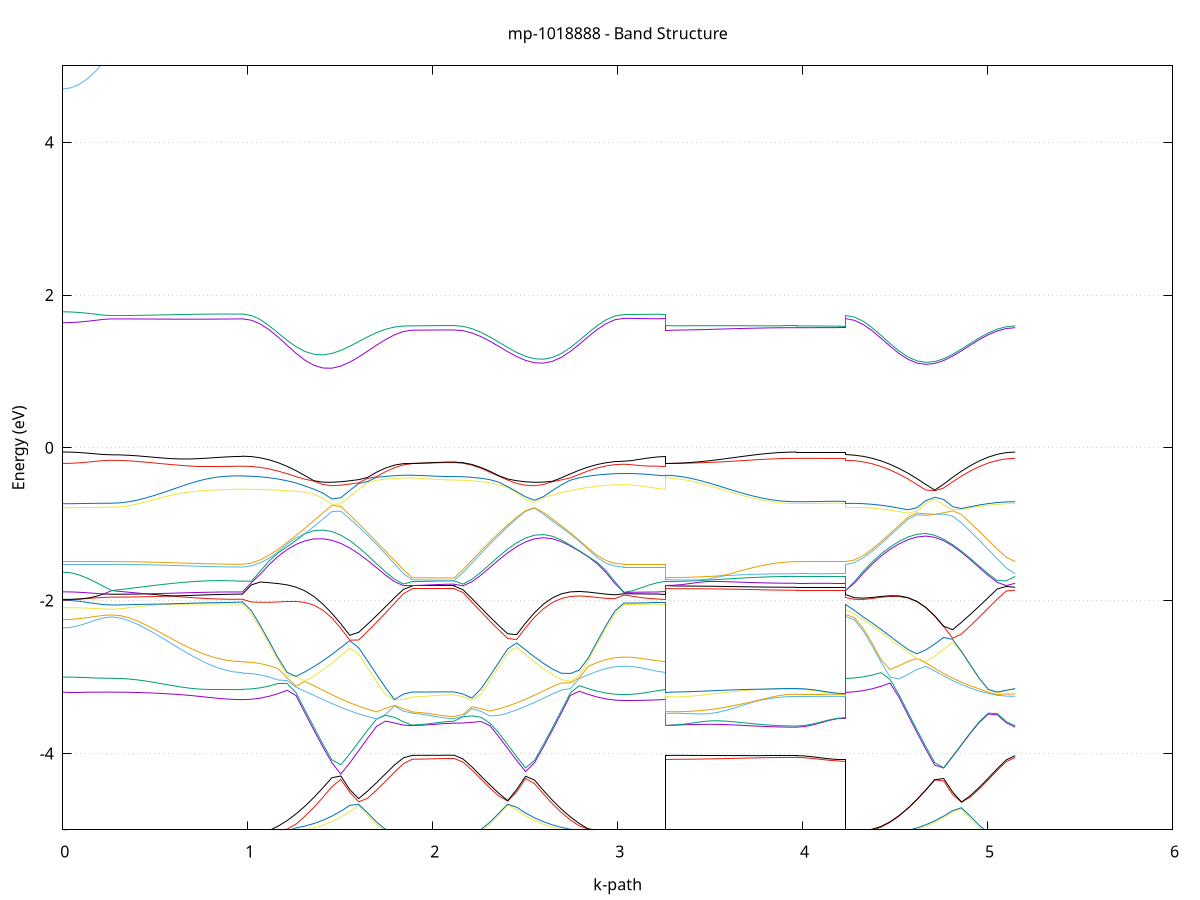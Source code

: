 set title 'mp-1018888 - Band Structure'
set xlabel 'k-path'
set ylabel 'Energy (eV)'
set grid y
set yrange [-5:5]
set terminal png size 800,600
set output 'mp-1018888_bands_gnuplot.png'
plot '-' using 1:2 with lines notitle, '-' using 1:2 with lines notitle, '-' using 1:2 with lines notitle, '-' using 1:2 with lines notitle, '-' using 1:2 with lines notitle, '-' using 1:2 with lines notitle, '-' using 1:2 with lines notitle, '-' using 1:2 with lines notitle, '-' using 1:2 with lines notitle, '-' using 1:2 with lines notitle, '-' using 1:2 with lines notitle, '-' using 1:2 with lines notitle, '-' using 1:2 with lines notitle, '-' using 1:2 with lines notitle, '-' using 1:2 with lines notitle, '-' using 1:2 with lines notitle, '-' using 1:2 with lines notitle, '-' using 1:2 with lines notitle, '-' using 1:2 with lines notitle, '-' using 1:2 with lines notitle, '-' using 1:2 with lines notitle, '-' using 1:2 with lines notitle, '-' using 1:2 with lines notitle, '-' using 1:2 with lines notitle, '-' using 1:2 with lines notitle, '-' using 1:2 with lines notitle, '-' using 1:2 with lines notitle, '-' using 1:2 with lines notitle, '-' using 1:2 with lines notitle, '-' using 1:2 with lines notitle, '-' using 1:2 with lines notitle, '-' using 1:2 with lines notitle, '-' using 1:2 with lines notitle, '-' using 1:2 with lines notitle, '-' using 1:2 with lines notitle, '-' using 1:2 with lines notitle, '-' using 1:2 with lines notitle, '-' using 1:2 with lines notitle, '-' using 1:2 with lines notitle, '-' using 1:2 with lines notitle, '-' using 1:2 with lines notitle, '-' using 1:2 with lines notitle, '-' using 1:2 with lines notitle, '-' using 1:2 with lines notitle, '-' using 1:2 with lines notitle, '-' using 1:2 with lines notitle, '-' using 1:2 with lines notitle, '-' using 1:2 with lines notitle, '-' using 1:2 with lines notitle, '-' using 1:2 with lines notitle, '-' using 1:2 with lines notitle, '-' using 1:2 with lines notitle, '-' using 1:2 with lines notitle, '-' using 1:2 with lines notitle, '-' using 1:2 with lines notitle, '-' using 1:2 with lines notitle, '-' using 1:2 with lines notitle, '-' using 1:2 with lines notitle, '-' using 1:2 with lines notitle, '-' using 1:2 with lines notitle, '-' using 1:2 with lines notitle, '-' using 1:2 with lines notitle, '-' using 1:2 with lines notitle, '-' using 1:2 with lines notitle
0.000000 -15.043032
0.044159 -15.041832
0.088318 -15.038232
0.132477 -15.032632
0.176636 -15.025732
0.220795 -15.018932
0.264953 -15.015732
0.264953 -15.015732
0.312047 -15.015232
0.359141 -15.013632
0.406234 -15.011132
0.453328 -15.007732
0.500421 -15.003732
0.547515 -14.999032
0.594609 -14.994132
0.641702 -14.989032
0.688796 -14.983932
0.735890 -14.979032
0.782983 -14.974632
0.830077 -14.970732
0.877170 -14.967532
0.924264 -14.965032
0.971358 -14.963432
0.971358 -14.963432
0.971358 -14.963332
0.971358 -14.963332
1.019702 -14.959832
1.068045 -14.949232
1.116389 -14.931932
1.164733 -14.908032
1.213077 -14.878332
1.261421 -14.843232
1.309765 -14.803532
1.358109 -14.760232
1.406453 -14.714332
1.454797 -14.667032
1.503141 -14.619532
1.551485 -14.573032
1.599829 -14.529132
1.648173 -14.489132
1.696517 -14.454232
1.744861 -14.446332
1.793205 -14.448832
1.841549 -14.450332
1.889893 -14.450832
1.889893 -14.450832
1.889893 -14.450932
1.889893 -14.450932
1.935010 -14.450932
1.980127 -14.450932
2.025244 -14.450932
2.070361 -14.450932
2.115478 -14.450932
2.115478 -14.450932
2.163822 -14.450332
2.212166 -14.448732
2.260510 -14.446332
2.308854 -14.453732
2.357198 -14.488132
2.405542 -14.527832
2.453886 -14.571332
2.502230 -14.617232
2.550574 -14.664432
2.598918 -14.711432
2.647262 -14.756932
2.695606 -14.800032
2.743950 -14.839432
2.792294 -14.874332
2.840638 -14.903932
2.888982 -14.927632
2.937326 -14.944932
2.985670 -14.955432
3.034014 -14.958932
3.034014 -14.958932
3.079131 -14.959432
3.124248 -14.960632
3.169365 -14.961932
3.214482 -14.962932
3.259599 -14.963432
3.259599 -14.450932
3.306692 -14.451032
3.353786 -14.451432
3.400880 -14.451932
3.447973 -14.452632
3.495067 -14.453332
3.542160 -14.454032
3.589254 -14.454732
3.636348 -14.455232
3.683441 -14.455532
3.730535 -14.455632
3.777629 -14.455432
3.824722 -14.455032
3.871816 -14.454532
3.918909 -14.454032
3.966003 -14.453832
3.966003 -14.453832
4.010162 -14.453832
4.054321 -14.453832
4.098480 -14.453832
4.142639 -14.453832
4.186797 -14.453832
4.230956 -14.453832
4.230956 -15.015732
4.279300 -15.012132
4.327644 -15.001532
4.375988 -14.984132
4.424332 -14.960232
4.472676 -14.930332
4.521020 -14.895032
4.569364 -14.855232
4.617708 -14.811832
4.666052 -14.765832
4.714396 -14.718332
4.762740 -14.670632
4.811084 -14.624132
4.859428 -14.580132
4.907772 -14.539932
4.956116 -14.504932
5.004460 -14.476332
5.052804 -14.454832
5.101148 -14.453732
5.149492 -14.453832
e
0.000000 -14.943432
0.044159 -14.945232
0.088318 -14.950432
0.132477 -14.958132
0.176636 -14.967132
0.220795 -14.975432
0.264953 -14.979132
0.264953 -14.979132
0.312047 -14.978732
0.359141 -14.977432
0.406234 -14.975432
0.453328 -14.972632
0.500421 -14.969232
0.547515 -14.965332
0.594609 -14.961132
0.641702 -14.956732
0.688796 -14.952432
0.735890 -14.948432
0.782983 -14.944932
0.830077 -14.942132
0.877170 -14.940232
0.924264 -14.939332
0.971358 -14.939432
0.971358 -14.939432
0.971358 -14.939432
0.971358 -14.939432
1.019702 -14.935932
1.068045 -14.925432
1.116389 -14.908232
1.164733 -14.884532
1.213077 -14.854932
1.261421 -14.820132
1.309765 -14.780732
1.358109 -14.737832
1.406453 -14.692432
1.454797 -14.645532
1.503141 -14.598532
1.551485 -14.552732
1.599829 -14.509532
1.648173 -14.470032
1.696517 -14.442832
1.744861 -14.425632
1.793205 -14.411532
1.841549 -14.413332
1.889893 -14.413932
1.889893 -14.413932
1.889893 -14.413932
1.889893 -14.413932
1.935010 -14.413932
1.980127 -14.413932
2.025244 -14.413932
2.070361 -14.413932
2.115478 -14.413932
2.115478 -14.413932
2.163822 -14.413332
2.212166 -14.412032
2.260510 -14.425632
2.308854 -14.444432
2.357198 -14.471932
2.405542 -14.511532
2.453886 -14.555132
2.502230 -14.601232
2.550574 -14.648632
2.598918 -14.695732
2.647262 -14.741532
2.695606 -14.784732
2.743950 -14.824332
2.792294 -14.859332
2.840638 -14.889032
2.888982 -14.912832
2.937326 -14.930232
2.985670 -14.940732
3.034014 -14.944332
3.034014 -14.944332
3.079131 -14.943832
3.124248 -14.942532
3.169365 -14.941132
3.214482 -14.940032
3.259599 -14.939432
3.259599 -14.413932
3.306692 -14.414232
3.353786 -14.415032
3.400880 -14.416132
3.447973 -14.417632
3.495067 -14.419432
3.542160 -14.421332
3.589254 -14.423432
3.636348 -14.425532
3.683441 -14.427632
3.730535 -14.429532
3.777629 -14.431132
3.824722 -14.432532
3.871816 -14.433532
3.918909 -14.434232
3.966003 -14.434432
3.966003 -14.434432
4.010162 -14.434432
4.054321 -14.434432
4.098480 -14.434432
4.142639 -14.434432
4.186797 -14.434432
4.230956 -14.434432
4.230956 -14.979132
4.279300 -14.975632
4.327644 -14.964932
4.375988 -14.947532
4.424332 -14.923632
4.472676 -14.893732
4.521020 -14.858532
4.569364 -14.818832
4.617708 -14.775432
4.666052 -14.729432
4.714396 -14.682132
4.762740 -14.634632
4.811084 -14.588532
4.859428 -14.545132
4.907772 -14.506232
4.956116 -14.474832
5.004460 -14.457432
5.052804 -14.453832
5.101148 -14.441032
5.149492 -14.434432
e
0.000000 -14.429132
0.044159 -14.426832
0.088318 -14.420232
0.132477 -14.410032
0.176636 -14.397432
0.220795 -14.384132
0.264953 -14.375832
0.264953 -14.375832
0.312047 -14.376032
0.359141 -14.376432
0.406234 -14.377132
0.453328 -14.377832
0.500421 -14.378532
0.547515 -14.379132
0.594609 -14.379632
0.641702 -14.380132
0.688796 -14.380332
0.735890 -14.380532
0.782983 -14.380532
0.830077 -14.380332
0.877170 -14.379932
0.924264 -14.379432
0.971358 -14.378732
0.971358 -14.378732
0.971358 -14.378632
0.971358 -14.378632
1.019702 -14.379132
1.068045 -14.380532
1.116389 -14.382732
1.164733 -14.385832
1.213077 -14.389732
1.261421 -14.394232
1.309765 -14.399332
1.358109 -14.404832
1.406453 -14.410732
1.454797 -14.416632
1.503141 -14.422632
1.551485 -14.428332
1.599829 -14.433732
1.648173 -14.438632
1.696517 -14.435732
1.744861 -14.408632
1.793205 -14.404532
1.841549 -14.391432
1.889893 -14.387032
1.889893 -14.387032
1.889893 -14.387132
1.889893 -14.387132
1.935010 -14.387032
1.980127 -14.387032
2.025244 -14.387032
2.070361 -14.387032
2.115478 -14.387032
2.115478 -14.387032
2.163822 -14.391332
2.212166 -14.403832
2.260510 -14.408332
2.308854 -14.434632
2.357198 -14.437332
2.405542 -14.432532
2.453886 -14.426932
2.502230 -14.420932
2.550574 -14.414732
2.598918 -14.408432
2.647262 -14.402332
2.695606 -14.396532
2.743950 -14.391232
2.792294 -14.386432
2.840638 -14.382332
2.888982 -14.379132
2.937326 -14.376732
2.985670 -14.375332
3.034014 -14.374832
3.034014 -14.374832
3.079131 -14.375132
3.124248 -14.376032
3.169365 -14.377232
3.214482 -14.378132
3.259599 -14.378732
3.259599 -14.387132
3.306692 -14.387732
3.353786 -14.389232
3.400880 -14.391432
3.447973 -14.394332
3.495067 -14.397832
3.542160 -14.401832
3.589254 -14.406232
3.636348 -14.410832
3.683441 -14.415432
3.730535 -14.419932
3.777629 -14.424232
3.824722 -14.427932
3.871816 -14.430932
3.918909 -14.433032
3.966003 -14.433732
3.966003 -14.433732
4.010162 -14.433732
4.054321 -14.433732
4.098480 -14.433732
4.142639 -14.433732
4.186797 -14.433732
4.230956 -14.433732
4.230956 -14.375832
4.279300 -14.376332
4.327644 -14.377732
4.375988 -14.380032
4.424332 -14.383132
4.472676 -14.387032
4.521020 -14.391532
4.569364 -14.396732
4.617708 -14.402232
4.666052 -14.408032
4.714396 -14.414032
4.762740 -14.419832
4.811084 -14.425332
4.859428 -14.430232
4.907772 -14.433932
4.956116 -14.434732
5.004460 -14.427032
5.052804 -14.428632
5.101148 -14.430932
5.149492 -14.433732
e
0.000000 -14.310932
0.044159 -14.312632
0.088318 -14.317632
0.132477 -14.325732
0.176636 -14.336332
0.220795 -14.348232
0.264953 -14.355932
0.264953 -14.355932
0.312047 -14.355432
0.359141 -14.354232
0.406234 -14.352432
0.453328 -14.350132
0.500421 -14.347432
0.547515 -14.344632
0.594609 -14.341732
0.641702 -14.339032
0.688796 -14.336432
0.735890 -14.334132
0.782983 -14.332232
0.830077 -14.330832
0.877170 -14.329932
0.924264 -14.329632
0.971358 -14.329832
0.971358 -14.329832
0.971358 -14.329832
0.971358 -14.329832
1.019702 -14.330432
1.068045 -14.332032
1.116389 -14.334732
1.164733 -14.338332
1.213077 -14.342832
1.261421 -14.348132
1.309765 -14.354132
1.358109 -14.360532
1.406453 -14.367332
1.454797 -14.374332
1.503141 -14.381232
1.551485 -14.387932
1.599829 -14.394132
1.648173 -14.399832
1.696517 -14.404632
1.744861 -14.407732
1.793205 -14.387032
1.841549 -14.374232
1.889893 -14.369932
1.889893 -14.369932
1.889893 -14.369932
1.889893 -14.369932
1.935010 -14.369932
1.980127 -14.369932
2.025244 -14.369932
2.070361 -14.369932
2.115478 -14.369932
2.115478 -14.369932
2.163822 -14.374232
2.212166 -14.387132
2.260510 -14.408032
2.308854 -14.404732
2.357198 -14.400132
2.405542 -14.394732
2.453886 -14.388732
2.502230 -14.382432
2.550574 -14.375832
2.598918 -14.369132
2.647262 -14.362632
2.695606 -14.356532
2.743950 -14.350832
2.792294 -14.345732
2.840638 -14.341432
2.888982 -14.337932
2.937326 -14.335432
2.985670 -14.333832
3.034014 -14.333332
3.034014 -14.333332
3.079131 -14.333032
3.124248 -14.332232
3.169365 -14.331232
3.214482 -14.330332
3.259599 -14.329832
3.259599 -14.369932
3.306692 -14.370332
3.353786 -14.371332
3.400880 -14.372832
3.447973 -14.374732
3.495067 -14.377032
3.542160 -14.379632
3.589254 -14.382332
3.636348 -14.385032
3.683441 -14.387732
3.730535 -14.390232
3.777629 -14.392432
3.824722 -14.394232
3.871816 -14.395532
3.918909 -14.396432
3.966003 -14.396632
3.966003 -14.396632
4.010162 -14.396632
4.054321 -14.396632
4.098480 -14.396632
4.142639 -14.396632
4.186797 -14.396632
4.230956 -14.396632
4.230956 -14.355932
4.279300 -14.356332
4.327644 -14.357832
4.375988 -14.360132
4.424332 -14.363332
4.472676 -14.367232
4.521020 -14.371932
4.569364 -14.377132
4.617708 -14.382832
4.666052 -14.388832
4.714396 -14.395032
4.762740 -14.401132
4.811084 -14.407032
4.859428 -14.412632
4.907772 -14.417632
4.956116 -14.422032
5.004460 -14.425732
5.052804 -14.412032
5.101148 -14.400632
5.149492 -14.396632
e
0.000000 -5.291032
0.044159 -5.286532
0.088318 -5.273432
0.132477 -5.252332
0.176636 -5.224132
0.220795 -5.190532
0.264953 -5.154732
0.264953 -5.154732
0.312047 -5.161532
0.359141 -5.169332
0.406234 -5.176832
0.453328 -5.184032
0.500421 -5.190832
0.547515 -5.197232
0.594609 -5.203132
0.641702 -5.208432
0.688796 -5.213032
0.735890 -5.216832
0.782983 -5.219632
0.830077 -5.221332
0.877170 -5.221832
0.924264 -5.221032
0.971358 -5.218932
0.971358 -5.218932
0.971358 -5.219632
0.971358 -5.219632
1.019702 -5.211332
1.068045 -5.186232
1.116389 -5.144732
1.164733 -5.086932
1.213077 -5.029732
1.261421 -5.018632
1.309765 -5.000932
1.358109 -4.975032
1.406453 -4.939432
1.454797 -4.892932
1.503141 -4.834732
1.551485 -4.764332
1.599829 -4.681532
1.648173 -4.808832
1.696517 -4.927432
1.744861 -5.021732
1.793205 -5.090032
1.841549 -5.131532
1.889893 -5.145432
1.889893 -5.145432
1.889893 -5.145532
1.889893 -5.145532
1.935010 -5.145632
1.980127 -5.145732
2.025244 -5.145932
2.070361 -5.146032
2.115478 -5.146032
2.115478 -5.146032
2.163822 -5.132032
2.212166 -5.090232
2.260510 -5.021332
2.308854 -4.926432
2.357198 -4.807032
2.405542 -4.672332
2.453886 -4.744432
2.502230 -4.816832
2.550574 -4.877832
2.598918 -4.927532
2.647262 -4.966532
2.695606 -4.995832
2.743950 -5.016832
2.792294 -5.031332
2.840638 -5.059132
2.888982 -5.107632
2.937326 -5.146132
2.985670 -5.169832
3.034014 -5.177932
3.034014 -5.177932
3.079131 -5.183332
3.124248 -5.194432
3.169365 -5.205632
3.214482 -5.214132
3.259599 -5.218932
3.259599 -5.145532
3.306692 -5.146332
3.353786 -5.148332
3.400880 -5.151332
3.447973 -5.155232
3.495067 -5.159932
3.542160 -5.165232
3.589254 -5.170832
3.636348 -5.176632
3.683441 -5.182232
3.730535 -5.187432
3.777629 -5.192132
3.824722 -5.196032
3.871816 -5.198832
3.918909 -5.200632
3.966003 -5.201232
3.966003 -5.201232
4.010162 -5.201032
4.054321 -5.200532
4.098480 -5.199832
4.142639 -5.199132
4.186797 -5.198632
4.230956 -5.198432
4.230956 -5.154732
4.279300 -5.148732
4.327644 -5.132032
4.375988 -5.109832
4.424332 -5.088732
4.472676 -5.070132
4.521020 -5.050432
4.569364 -5.025932
4.617708 -4.994132
4.666052 -4.953232
4.714396 -4.902032
4.762740 -4.839932
4.811084 -4.767632
4.859428 -4.728932
4.907772 -4.859332
4.956116 -4.978932
5.004460 -5.074832
5.052804 -5.144632
5.101148 -5.187032
5.149492 -5.201232
e
0.000000 -5.043632
0.044159 -5.043332
0.088318 -5.042632
0.132477 -5.045332
0.176636 -5.078032
0.220795 -5.114932
0.264953 -5.151932
0.264953 -5.151932
0.312047 -5.145032
0.359141 -5.136832
0.406234 -5.128632
0.453328 -5.120632
0.500421 -5.112832
0.547515 -5.105632
0.594609 -5.098932
0.641702 -5.093032
0.688796 -5.088032
0.735890 -5.084032
0.782983 -5.081232
0.830077 -5.079732
0.877170 -5.079532
0.924264 -5.080732
0.971358 -5.083332
0.971358 -5.083332
0.971358 -5.082432
0.971358 -5.082432
1.019702 -5.074232
1.068045 -5.049432
1.116389 -5.039132
1.164733 -5.036032
1.213077 -5.013332
1.261421 -4.975432
1.309765 -4.951132
1.358109 -4.917932
1.406453 -4.875032
1.454797 -4.821432
1.503141 -4.756532
1.551485 -4.679932
1.599829 -4.667932
1.648173 -4.778332
1.696517 -4.898632
1.744861 -4.994332
1.793205 -5.064032
1.841549 -5.106232
1.889893 -5.120432
1.889893 -5.120432
1.889893 -5.120532
1.889893 -5.120532
1.935010 -5.120632
1.980127 -5.120932
2.025244 -5.121232
2.070361 -5.121332
2.115478 -5.121432
2.115478 -5.121432
2.163822 -5.107432
2.212166 -5.065532
2.260510 -4.996532
2.308854 -4.901632
2.357198 -4.783032
2.405542 -4.665332
2.453886 -4.705832
2.502230 -4.780532
2.550574 -4.843432
2.598918 -4.895032
2.647262 -4.936132
2.695606 -4.968132
2.743950 -4.993432
2.792294 -5.018432
2.840638 -5.042132
2.888982 -5.062032
2.937326 -5.096132
2.985670 -5.119732
3.034014 -5.127732
3.034014 -5.127732
3.079131 -5.122032
3.124248 -5.110132
3.169365 -5.098032
3.214482 -5.088632
3.259599 -5.083332
3.259599 -5.120532
3.306692 -5.121232
3.353786 -5.122832
3.400880 -5.125232
3.447973 -5.128432
3.495067 -5.132232
3.542160 -5.136532
3.589254 -5.141032
3.636348 -5.145632
3.683441 -5.150032
3.730535 -5.154232
3.777629 -5.157832
3.824722 -5.160932
3.871816 -5.163132
3.918909 -5.164532
3.966003 -5.165032
3.966003 -5.165032
4.010162 -5.164832
4.054321 -5.164232
4.098480 -5.163432
4.142639 -5.162732
4.186797 -5.162132
4.230956 -5.161932
4.230956 -5.151932
4.279300 -5.145532
4.327644 -5.127532
4.375988 -5.102032
4.424332 -5.076432
4.472676 -5.054532
4.521020 -5.033032
4.569364 -5.007632
4.617708 -4.975332
4.666052 -4.934132
4.714396 -4.882832
4.762740 -4.820732
4.811084 -4.749432
4.859428 -4.711832
4.907772 -4.824732
4.956116 -4.943432
5.004460 -5.038932
5.052804 -5.108532
5.101148 -5.150832
5.149492 -5.165032
e
0.000000 -5.015032
0.044159 -5.015332
0.088318 -5.019432
0.132477 -5.041532
0.176636 -5.040432
0.220795 -5.039532
0.264953 -5.039132
0.264953 -5.039132
0.312047 -5.039132
0.359141 -5.039232
0.406234 -5.039332
0.453328 -5.039532
0.500421 -5.039732
0.547515 -5.039932
0.594609 -5.040132
0.641702 -5.040332
0.688796 -5.040532
0.735890 -5.040732
0.782983 -5.040932
0.830077 -5.041032
0.877170 -5.041132
0.924264 -5.041232
0.971358 -5.041232
0.971358 -5.041232
0.971358 -5.041232
0.971358 -5.041232
1.019702 -5.041032
1.068045 -5.040532
1.116389 -5.008532
1.164733 -5.002832
1.213077 -4.992232
1.261421 -4.924632
1.309765 -4.821332
1.358109 -4.704632
1.406453 -4.575632
1.454797 -4.436432
1.503141 -4.341432
1.551485 -4.507432
1.599829 -4.635432
1.648173 -4.586632
1.696517 -4.480432
1.744861 -4.365232
1.793205 -4.245532
1.841549 -4.134732
1.889893 -4.077032
1.889893 -4.077032
1.889893 -4.076732
1.889893 -4.076732
1.935010 -4.075032
1.980127 -4.072332
2.025244 -4.069532
2.070361 -4.067332
2.115478 -4.066532
2.115478 -4.066532
2.163822 -4.114032
2.212166 -4.217932
2.260510 -4.335832
2.308854 -4.451232
2.357198 -4.557832
2.405542 -4.623232
2.453886 -4.503232
2.502230 -4.329432
2.550574 -4.395732
2.598918 -4.532032
2.647262 -4.658432
2.695606 -4.772332
2.743950 -4.871132
2.792294 -4.948932
2.840638 -4.990332
2.888982 -5.029932
2.937326 -5.038832
2.985670 -5.040732
3.034014 -5.041132
3.034014 -5.041132
3.079131 -5.041132
3.124248 -5.041132
3.169365 -5.041132
3.214482 -5.041132
3.259599 -5.041232
3.259599 -4.076732
3.306692 -4.077232
3.353786 -4.076932
3.400880 -4.075932
3.447973 -4.074332
3.495067 -4.072332
3.542160 -4.069932
3.589254 -4.067432
3.636348 -4.064732
3.683441 -4.062132
3.730535 -4.059632
3.777629 -4.057432
3.824722 -4.055532
3.871816 -4.054132
3.918909 -4.053232
3.966003 -4.052932
3.966003 -4.052932
4.010162 -4.056632
4.054321 -4.066332
4.098480 -4.078632
4.142639 -4.090132
4.186797 -4.098132
4.230956 -4.100932
4.230956 -5.039132
4.279300 -5.036632
4.327644 -5.027632
4.375988 -5.006432
4.424332 -4.965432
4.472676 -4.902332
4.521020 -4.819832
4.569364 -4.720932
4.617708 -4.607532
4.666052 -4.481832
4.714396 -4.346832
4.762740 -4.361032
4.811084 -4.538532
4.859428 -4.638732
4.907772 -4.570732
4.956116 -4.463032
5.004460 -4.344332
5.052804 -4.221032
5.101148 -4.108032
5.149492 -4.052932
e
0.000000 -4.997232
0.044159 -5.002932
0.088318 -5.016032
0.132477 -5.017132
0.176636 -5.018332
0.220795 -5.019332
0.264953 -5.019732
0.264953 -5.019732
0.312047 -5.019632
0.359141 -5.019332
0.406234 -5.018932
0.453328 -5.018432
0.500421 -5.017732
0.547515 -5.017032
0.594609 -5.016232
0.641702 -5.015432
0.688796 -5.014632
0.735890 -5.013932
0.782983 -5.013232
0.830077 -5.012732
0.877170 -5.012332
0.924264 -5.012132
0.971358 -5.012032
0.971358 -5.012032
0.971358 -5.012032
0.971358 -5.012032
1.019702 -5.011832
1.068045 -5.011132
1.116389 -5.008432
1.164733 -4.951432
1.213077 -4.879032
1.261421 -4.791632
1.309765 -4.690332
1.358109 -4.576032
1.406453 -4.450532
1.454797 -4.318932
1.503141 -4.296132
1.551485 -4.472732
1.599829 -4.591732
1.648173 -4.492532
1.696517 -4.383432
1.744861 -4.267632
1.793205 -4.152532
1.841549 -4.058732
1.889893 -4.025032
1.889893 -4.025032
1.889893 -4.025132
1.889893 -4.025132
1.935010 -4.025032
1.980127 -4.024932
2.025244 -4.024732
2.070361 -4.024532
2.115478 -4.024432
2.115478 -4.024432
2.163822 -4.072232
2.212166 -4.176632
2.260510 -4.295432
2.308854 -4.412132
2.357198 -4.520832
2.405542 -4.618932
2.453886 -4.474032
2.502230 -4.299832
2.550574 -4.349432
2.598918 -4.486132
2.647262 -4.613432
2.695606 -4.728832
2.743950 -4.830732
2.792294 -4.917932
2.840638 -4.988132
2.888982 -5.004232
2.937326 -5.009532
2.985670 -5.011532
3.034014 -5.012132
3.034014 -5.012132
3.079131 -5.012132
3.124248 -5.012032
3.169365 -5.012032
3.214482 -5.012032
3.259599 -5.012032
3.259599 -4.025132
3.306692 -4.025532
3.353786 -4.026032
3.400880 -4.026632
3.447973 -4.027132
3.495067 -4.027632
3.542160 -4.028032
3.589254 -4.028432
3.636348 -4.028732
3.683441 -4.028932
3.730535 -4.029132
3.777629 -4.029232
3.824722 -4.029332
3.871816 -4.029332
3.918909 -4.029432
3.966003 -4.029432
3.966003 -4.029432
4.010162 -4.033632
4.054321 -4.044632
4.098480 -4.058332
4.142639 -4.070932
4.186797 -4.079632
4.230956 -4.082632
4.230956 -5.019732
4.279300 -5.017632
4.327644 -5.010032
4.375988 -4.992132
4.424332 -4.955732
4.472676 -4.896032
4.521020 -4.815332
4.569364 -4.717332
4.617708 -4.604432
4.666052 -4.478832
4.714396 -4.344132
4.762740 -4.329032
4.811084 -4.505532
4.859428 -4.636732
4.907772 -4.551532
4.956116 -4.442832
5.004460 -4.323732
5.052804 -4.199732
5.101148 -4.085532
5.149492 -4.029432
e
0.000000 -3.198432
0.044159 -3.198532
0.088318 -3.198532
0.132477 -3.198432
0.176636 -3.198332
0.220795 -3.198132
0.264953 -3.198032
0.264953 -3.198032
0.312047 -3.198632
0.359141 -3.200432
0.406234 -3.203232
0.453328 -3.207132
0.500421 -3.211832
0.547515 -3.217432
0.594609 -3.224032
0.641702 -3.231932
0.688796 -3.241632
0.735890 -3.253032
0.782983 -3.265332
0.830077 -3.277032
0.877170 -3.286832
0.924264 -3.293632
0.971358 -3.296932
0.971358 -3.296932
0.971358 -3.296332
0.971358 -3.296332
1.019702 -3.291332
1.068045 -3.276532
1.116389 -3.251832
1.164733 -3.217332
1.213077 -3.173432
1.261421 -3.244632
1.309765 -3.473332
1.358109 -3.698332
1.406453 -3.916232
1.454797 -4.121832
1.503141 -4.272532
1.551485 -4.125432
1.599829 -3.964832
1.648173 -3.803132
1.696517 -3.645932
1.744861 -3.577432
1.793205 -3.602332
1.841549 -3.629432
1.889893 -3.636832
1.889893 -3.636832
1.889893 -3.635132
1.889893 -3.635132
1.935010 -3.631232
1.980127 -3.625032
2.025244 -3.616932
2.070361 -3.608532
2.115478 -3.604432
2.115478 -3.604432
2.163822 -3.602332
2.212166 -3.593732
2.260510 -3.582332
2.308854 -3.635532
2.357198 -3.781132
2.405542 -3.935832
2.453886 -4.091432
2.502230 -4.237732
2.550574 -4.121732
2.598918 -3.914232
2.647262 -3.695932
2.695606 -3.470732
2.743950 -3.242232
2.792294 -3.186432
2.840638 -3.227232
2.888982 -3.261632
2.937326 -3.287032
2.985670 -3.302532
3.034014 -3.307732
3.034014 -3.307732
3.079131 -3.307232
3.124248 -3.305632
3.169365 -3.302832
3.214482 -3.299532
3.259599 -3.296932
3.259599 -3.635132
3.306692 -3.629432
3.353786 -3.626032
3.400880 -3.622832
3.447973 -3.620232
3.495067 -3.619232
3.542160 -3.620432
3.589254 -3.623632
3.636348 -3.628432
3.683441 -3.634132
3.730535 -3.640032
3.777629 -3.645632
3.824722 -3.650332
3.871816 -3.653932
3.918909 -3.656132
3.966003 -3.656932
3.966003 -3.656932
4.010162 -3.649132
4.054321 -3.627932
4.098480 -3.598932
4.142639 -3.568932
4.186797 -3.545732
4.230956 -3.536832
4.230956 -3.198032
4.279300 -3.193132
4.327644 -3.178632
4.375988 -3.154532
4.424332 -3.121132
4.472676 -3.079332
4.521020 -3.263532
4.569364 -3.494732
4.617708 -3.723032
4.666052 -3.944532
4.714396 -4.154132
4.762740 -4.190532
4.811084 -4.042432
4.859428 -3.887632
4.907772 -3.734432
4.956116 -3.592132
5.004460 -3.485632
5.052804 -3.495432
5.101148 -3.599132
5.149492 -3.656932
e
0.000000 -3.000632
0.044159 -3.001632
0.088318 -3.004632
0.132477 -3.008632
0.176636 -3.012732
0.220795 -3.015732
0.264953 -3.016832
0.264953 -3.016832
0.312047 -3.019332
0.359141 -3.026832
0.406234 -3.038832
0.453328 -3.054632
0.500421 -3.073232
0.547515 -3.093432
0.594609 -3.113632
0.641702 -3.132132
0.688796 -3.147132
0.735890 -3.157432
0.782983 -3.163232
0.830077 -3.165432
0.877170 -3.165432
0.924264 -3.164832
0.971358 -3.165132
0.971358 -3.165132
0.971358 -3.160632
0.971358 -3.160632
1.019702 -3.155932
1.068045 -3.141632
1.116389 -3.118032
1.164733 -3.085232
1.213077 -3.084032
1.261421 -3.207132
1.309765 -3.435332
1.358109 -3.660432
1.406453 -3.878832
1.454797 -4.084532
1.503141 -4.148732
1.551485 -4.005832
1.599829 -3.851532
1.648173 -3.696632
1.696517 -3.550532
1.744861 -3.500732
1.793205 -3.527132
1.841549 -3.585632
1.889893 -3.631632
1.889893 -3.631632
1.889893 -3.629732
1.889893 -3.629732
1.935010 -3.623132
1.980127 -3.612432
2.025244 -3.598832
2.070361 -3.585132
2.115478 -3.578532
2.115478 -3.578532
2.163822 -3.520532
2.212166 -3.509032
2.260510 -3.525832
2.308854 -3.603932
2.357198 -3.732032
2.405542 -3.886232
2.453886 -4.042532
2.502230 -4.190232
2.550574 -4.091532
2.598918 -3.883832
2.647262 -3.665032
2.695606 -3.439232
2.743950 -3.210032
2.792294 -3.113132
2.840638 -3.152632
2.888982 -3.185732
2.937326 -3.210232
2.985670 -3.225132
3.034014 -3.230232
3.034014 -3.230232
3.079131 -3.226032
3.124248 -3.214332
3.169365 -3.197532
3.214482 -3.179432
3.259599 -3.165132
3.259599 -3.629732
3.306692 -3.628632
3.353786 -3.618632
3.400880 -3.603732
3.447973 -3.587632
3.495067 -3.575532
3.542160 -3.572732
3.589254 -3.578532
3.636348 -3.588632
3.683441 -3.600032
3.730535 -3.611332
3.777629 -3.621532
3.824722 -3.630032
3.871816 -3.636432
3.918909 -3.640332
3.966003 -3.641632
3.966003 -3.641632
4.010162 -3.634732
4.054321 -3.615732
4.098480 -3.589532
4.142639 -3.562432
4.186797 -3.541732
4.230956 -3.533732
4.230956 -3.016832
4.279300 -3.012132
4.327644 -2.998232
4.375988 -2.975132
4.424332 -2.943132
4.472676 -3.031632
4.521020 -3.230832
4.569364 -3.461932
4.617708 -3.689932
4.666052 -3.911032
4.714396 -4.120532
4.762740 -4.189432
4.811084 -4.039232
4.859428 -3.883332
4.907772 -3.728732
4.956116 -3.584132
5.004460 -3.473032
5.052804 -3.477732
5.101148 -3.582532
5.149492 -3.641632
e
0.000000 -2.358532
0.044159 -2.350332
0.088318 -2.327232
0.132477 -2.293432
0.176636 -2.256132
0.220795 -2.225632
0.264953 -2.213632
0.264953 -2.213632
0.312047 -2.228032
0.359141 -2.263832
0.406234 -2.312732
0.453328 -2.370532
0.500421 -2.434732
0.547515 -2.503032
0.594609 -2.573032
0.641702 -2.642532
0.688796 -2.709132
0.735890 -2.770932
0.782983 -2.826032
0.830077 -2.872732
0.877170 -2.908932
0.924264 -2.932932
0.971358 -2.943132
0.971358 -2.943132
0.971358 -2.949332
0.971358 -2.949332
1.019702 -2.955332
1.068045 -2.973132
1.116389 -3.001532
1.164733 -3.039232
1.213077 -3.045932
1.261421 -3.133832
1.309765 -3.186832
1.358109 -3.240932
1.406453 -3.294732
1.454797 -3.346832
1.503141 -3.396032
1.551485 -3.441632
1.599829 -3.482832
1.648173 -3.519132
1.696517 -3.547332
1.744861 -3.489432
1.793205 -3.378332
1.841549 -3.448132
1.889893 -3.471332
1.889893 -3.471332
1.889893 -3.474332
1.889893 -3.474332
1.935010 -3.485732
1.980127 -3.502832
2.025244 -3.521632
2.070361 -3.537632
2.115478 -3.544532
2.115478 -3.544532
2.163822 -3.515732
2.212166 -3.413832
2.260510 -3.448832
2.308854 -3.509232
2.357198 -3.503932
2.405542 -3.471432
2.453886 -3.430532
2.502230 -3.383832
2.550574 -3.332532
2.598918 -3.278032
2.647262 -3.222332
2.695606 -3.171232
2.743950 -3.152532
2.792294 -3.020132
2.840638 -2.970732
2.888982 -2.925632
2.937326 -2.889532
2.985670 -2.866132
3.034014 -2.858032
3.034014 -2.858032
3.079131 -2.863732
3.124248 -2.879632
3.169365 -2.901832
3.214482 -2.925232
3.259599 -2.943132
3.259599 -3.474332
3.306692 -3.474132
3.353786 -3.476932
3.400880 -3.481232
3.447973 -3.484032
3.495067 -3.479832
3.542160 -3.463232
3.589254 -3.435432
3.636348 -3.401332
3.683441 -3.364932
3.730535 -3.328832
3.777629 -3.301232
3.824722 -3.282032
3.871816 -3.267032
3.918909 -3.257232
3.966003 -3.253832
3.966003 -3.253832
4.010162 -3.253832
4.054321 -3.253732
4.098480 -3.253632
4.142639 -3.253332
4.186797 -3.252932
4.230956 -3.252432
4.230956 -2.213632
4.279300 -2.250732
4.327644 -2.394332
4.375988 -2.591332
4.424332 -2.806932
4.472676 -3.000632
4.521020 -3.026632
4.569364 -2.967132
4.617708 -2.901432
4.666052 -2.861632
4.714396 -2.919832
4.762740 -2.985532
4.811084 -3.046032
4.859428 -3.099632
4.907772 -3.145832
4.956116 -3.184332
5.004460 -3.216132
5.052804 -3.240232
5.101148 -3.249832
5.149492 -3.253832
e
0.000000 -2.248632
0.044159 -2.245432
0.088318 -2.236232
0.132477 -2.222632
0.176636 -2.207132
0.220795 -2.193432
0.264953 -2.187132
0.264953 -2.187132
0.312047 -2.197332
0.359141 -2.226232
0.406234 -2.269432
0.453328 -2.322632
0.500421 -2.382132
0.547515 -2.444432
0.594609 -2.506832
0.641702 -2.567032
0.688796 -2.623132
0.735890 -2.673432
0.782983 -2.716532
0.830077 -2.751432
0.877170 -2.777132
0.924264 -2.792932
0.971358 -2.798532
0.971358 -2.798532
0.971358 -2.801732
0.971358 -2.801732
1.019702 -2.807232
1.068045 -2.824132
1.116389 -2.852432
1.164733 -2.891532
1.213077 -3.012732
1.261421 -3.119932
1.309765 -3.057632
1.358109 -3.113832
1.406453 -3.173732
1.454797 -3.231632
1.503141 -3.286132
1.551485 -3.336432
1.599829 -3.381932
1.648173 -3.422032
1.696517 -3.457232
1.744861 -3.411332
1.793205 -3.371932
1.841549 -3.415132
1.889893 -3.455832
1.889893 -3.455832
1.889893 -3.457832
1.889893 -3.457832
1.935010 -3.465732
1.980127 -3.478732
2.025244 -3.494632
2.070361 -3.509932
2.115478 -3.517332
2.115478 -3.517332
2.163822 -3.491932
2.212166 -3.388732
2.260510 -3.414332
2.308854 -3.445732
2.357198 -3.418032
2.405542 -3.381632
2.453886 -3.338632
2.502230 -3.290332
2.550574 -3.237732
2.598918 -3.182032
2.647262 -3.126232
2.695606 -3.079332
2.743950 -3.075532
2.792294 -3.013032
2.840638 -2.859532
2.888982 -2.811332
2.937326 -2.772832
2.985670 -2.747832
3.034014 -2.739132
3.034014 -2.739132
3.079131 -2.743432
3.124248 -2.755232
3.169365 -2.771432
3.214482 -2.787432
3.259599 -2.798532
3.259599 -3.457832
3.306692 -3.455832
3.353786 -3.452732
3.400880 -3.447732
3.447973 -3.439732
3.495067 -3.427932
3.542160 -3.411932
3.589254 -3.392232
3.636348 -3.370032
3.683441 -3.346532
3.730535 -3.323132
3.777629 -3.295332
3.824722 -3.266332
3.871816 -3.243632
3.918909 -3.228932
3.966003 -3.223832
3.966003 -3.223832
4.010162 -3.223832
4.054321 -3.223732
4.098480 -3.223732
4.142639 -3.223632
4.186797 -3.228632
4.230956 -3.235332
4.230956 -2.187132
4.279300 -2.221932
4.327644 -2.360832
4.375988 -2.558232
4.424332 -2.774332
4.472676 -2.901832
4.521020 -2.853132
4.569364 -2.797632
4.617708 -2.757532
4.666052 -2.814632
4.714396 -2.886332
4.762740 -2.953832
4.811084 -3.015032
4.859428 -3.069332
4.907772 -3.116232
4.956116 -3.156332
5.004460 -3.200632
5.052804 -3.231832
5.101148 -3.220832
5.149492 -3.223832
e
0.000000 -2.092832
0.044159 -2.093432
0.088318 -2.095132
0.132477 -2.098432
0.176636 -2.103332
0.220795 -2.109632
0.264953 -2.113232
0.264953 -2.113232
0.312047 -2.106532
0.359141 -2.093032
0.406234 -2.079532
0.453328 -2.068132
0.500421 -2.059032
0.547515 -2.052332
0.594609 -2.048432
0.641702 -2.046632
0.688796 -2.045632
0.735890 -2.044832
0.782983 -2.044232
0.830077 -2.043732
0.877170 -2.043632
0.924264 -2.043832
0.971358 -2.044432
0.971358 -2.044432
0.971358 -2.044332
0.971358 -2.044332
1.019702 -2.169532
1.068045 -2.361032
1.116389 -2.569632
1.164733 -2.788732
1.213077 -2.977432
1.261421 -2.994632
1.309765 -3.053432
1.358109 -2.986632
1.406453 -2.907132
1.454797 -2.819732
1.503141 -2.725032
1.551485 -2.623332
1.599829 -2.699332
1.648173 -2.881032
1.696517 -3.061532
1.744861 -3.231432
1.793205 -3.299132
1.841549 -3.293732
1.889893 -3.263032
1.889893 -3.263032
1.889893 -3.261832
1.889893 -3.261832
1.935010 -3.256332
1.980127 -3.248532
2.025244 -3.241032
2.070361 -3.235732
2.115478 -3.233832
2.115478 -3.233832
2.163822 -3.255332
2.212166 -3.301432
2.260510 -3.223832
2.308854 -3.047132
2.357198 -2.865832
2.405542 -2.687232
2.453886 -2.609632
2.502230 -2.709032
2.550574 -2.803932
2.598918 -2.891232
2.647262 -2.969232
2.695606 -3.033132
2.743950 -3.055932
2.792294 -2.979632
2.840638 -2.786232
2.888982 -2.567832
2.937326 -2.359532
2.985670 -2.169032
3.034014 -2.051432
3.034014 -2.051432
3.079131 -2.050732
3.124248 -2.048732
3.169365 -2.046532
3.214482 -2.044932
3.259599 -2.044432
3.259599 -3.261832
3.306692 -3.261932
3.353786 -3.257832
3.400880 -3.250032
3.447973 -3.239432
3.495067 -3.227132
3.542160 -3.214132
3.589254 -3.201232
3.636348 -3.189032
3.683441 -3.178032
3.730535 -3.168732
3.777629 -3.161432
3.824722 -3.158832
3.871816 -3.159032
3.918909 -3.159632
3.966003 -3.159932
3.966003 -3.159932
4.010162 -3.163932
4.054321 -3.175532
4.098480 -3.192832
4.142639 -3.212232
4.186797 -3.223132
4.230956 -3.222032
4.230956 -2.113232
4.279300 -2.174432
4.327644 -2.252232
4.375988 -2.328132
4.424332 -2.412132
4.472676 -2.500032
4.521020 -2.588332
4.569364 -2.674532
4.617708 -2.755032
4.666052 -2.797132
4.714396 -2.728232
4.762740 -2.638632
4.811084 -2.542132
4.859428 -2.676832
4.907772 -2.855032
4.956116 -3.028832
5.004460 -3.169532
5.052804 -3.214032
5.101148 -3.180132
5.149492 -3.159932
e
0.000000 -1.994032
0.044159 -1.999332
0.088318 -2.009132
0.132477 -2.023032
0.176636 -2.038732
0.220795 -2.052132
0.264953 -2.057432
0.264953 -2.057432
0.312047 -2.056232
0.359141 -2.053532
0.406234 -2.050732
0.453328 -2.048432
0.500421 -2.046532
0.547515 -2.044532
0.594609 -2.041432
0.641702 -2.037632
0.688796 -2.034232
0.735890 -2.031432
0.782983 -2.029132
0.830077 -2.027032
0.877170 -2.024732
0.924264 -2.021932
0.971358 -2.018632
0.971358 -2.018632
0.971358 -2.016232
0.971358 -2.016232
1.019702 -2.131432
1.068045 -2.326732
1.116389 -2.535232
1.164733 -2.753332
1.213077 -2.939832
1.261421 -2.991132
1.309765 -2.931832
1.358109 -2.863932
1.406453 -2.788132
1.454797 -2.704832
1.503141 -2.614532
1.551485 -2.523632
1.599829 -2.617832
1.648173 -2.790632
1.696517 -2.966432
1.744861 -3.138132
1.793205 -3.295332
1.841549 -3.223932
1.889893 -3.197332
1.889893 -3.197332
1.889893 -3.197232
1.889893 -3.197232
1.935010 -3.196932
1.980127 -3.196332
2.025244 -3.195632
2.070361 -3.195132
2.115478 -3.194932
2.115478 -3.194932
2.163822 -3.223332
2.212166 -3.275432
2.260510 -3.157332
2.308854 -2.987632
2.357198 -2.808732
2.405542 -2.632432
2.453886 -2.553932
2.502230 -2.646132
2.550574 -2.737432
2.598918 -2.821332
2.647262 -2.895232
2.695606 -2.950632
2.743950 -2.954232
2.792294 -2.909932
2.840638 -2.753832
2.888982 -2.534332
2.937326 -2.325332
2.985670 -2.134732
3.034014 -2.032332
3.034014 -2.032332
3.079131 -2.032032
3.124248 -2.030832
3.169365 -2.028032
3.214482 -2.023332
3.259599 -2.018632
3.259599 -3.197232
3.306692 -3.196632
3.353786 -3.194532
3.400880 -3.191232
3.447973 -3.186832
3.495067 -3.181932
3.542160 -3.176932
3.589254 -3.171932
3.636348 -3.167532
3.683441 -3.163832
3.730535 -3.161132
3.777629 -3.159432
3.824722 -3.156232
3.871816 -3.153132
3.918909 -3.151832
3.966003 -3.151532
3.966003 -3.151532
4.010162 -3.155132
4.054321 -3.165632
4.098480 -3.181132
4.142639 -3.198432
4.186797 -3.212832
4.230956 -3.219532
4.230956 -2.057432
4.279300 -2.126932
4.327644 -2.214432
4.375988 -2.292232
4.424332 -2.377032
4.472676 -2.465532
4.521020 -2.553932
4.569364 -2.638732
4.617708 -2.696832
4.666052 -2.645632
4.714396 -2.567432
4.762740 -2.482332
4.811084 -2.506532
4.859428 -2.666332
4.907772 -2.844732
4.956116 -3.020232
5.004460 -3.163132
5.052804 -3.197432
5.101148 -3.173932
5.149492 -3.151532
e
0.000000 -1.992632
0.044159 -1.988332
0.088318 -1.980732
0.132477 -1.972632
0.176636 -1.964832
0.220795 -1.957432
0.264953 -1.953932
0.264953 -1.953932
0.312047 -1.953632
0.359141 -1.952732
0.406234 -1.951132
0.453328 -1.949032
0.500421 -1.946332
0.547515 -1.943232
0.594609 -1.941132
0.641702 -1.950632
0.688796 -1.959532
0.735890 -1.967232
0.782983 -1.973532
0.830077 -1.978232
0.877170 -1.981332
0.924264 -1.982632
0.971358 -1.981932
0.971358 -1.981932
0.971358 -1.982532
0.971358 -1.982532
1.019702 -2.018232
1.068045 -2.021532
1.116389 -2.021932
1.164733 -2.017732
1.213077 -2.011832
1.261421 -2.011032
1.309765 -2.024132
1.358109 -2.059932
1.406453 -2.125932
1.454797 -2.226732
1.503141 -2.362432
1.551485 -2.517832
1.599829 -2.515432
1.648173 -2.402032
1.696517 -2.283832
1.744861 -2.161732
1.793205 -2.036532
1.841549 -1.910032
1.889893 -1.844032
1.889893 -1.844032
1.889893 -1.844032
1.889893 -1.844032
1.935010 -1.844032
1.980127 -1.844132
2.025244 -1.844132
2.070361 -1.844132
2.115478 -1.844132
2.115478 -1.844132
2.163822 -1.893332
2.212166 -2.019332
2.260510 -2.143932
2.308854 -2.265632
2.357198 -2.383532
2.405542 -2.496032
2.453886 -2.509832
2.502230 -2.354632
2.550574 -2.217732
2.598918 -2.106532
2.647262 -2.024632
2.695606 -1.972232
2.743950 -1.945832
2.792294 -1.939432
2.840638 -1.946032
2.888982 -1.958432
2.937326 -1.970632
2.985670 -1.974732
3.034014 -1.926832
3.034014 -1.926832
3.079131 -1.942232
3.124248 -1.959732
3.169365 -1.971532
3.214482 -1.978532
3.259599 -1.981932
3.259599 -1.844032
3.306692 -1.844132
3.353786 -1.844332
3.400880 -1.844732
3.447973 -1.845332
3.495067 -1.846232
3.542160 -1.847432
3.589254 -1.848932
3.636348 -1.850832
3.683441 -1.853032
3.730535 -1.855532
3.777629 -1.858032
3.824722 -1.860432
3.871816 -1.862332
3.918909 -1.863632
3.966003 -1.864032
3.966003 -1.864032
4.010162 -1.864032
4.054321 -1.864032
4.098480 -1.864032
4.142639 -1.864032
4.186797 -1.864032
4.230956 -1.864032
4.230956 -1.953932
4.279300 -1.983032
4.327644 -1.984732
4.375988 -1.972232
4.424332 -1.956132
4.472676 -1.944232
4.521020 -1.944232
4.569364 -1.964332
4.617708 -2.011432
4.666052 -2.090932
4.714396 -2.202332
4.762740 -2.339032
4.811084 -2.492732
4.859428 -2.436632
4.907772 -2.327432
4.956116 -2.213732
5.004460 -2.096832
5.052804 -1.979032
5.101148 -1.874932
5.149492 -1.864032
e
0.000000 -1.984632
0.044159 -1.983232
0.088318 -1.979032
0.132477 -1.967632
0.176636 -1.946032
0.220795 -1.913132
0.264953 -1.916632
0.264953 -1.916632
0.312047 -1.916332
0.359141 -1.915332
0.406234 -1.913732
0.453328 -1.911532
0.500421 -1.921132
0.547515 -1.931232
0.594609 -1.939732
0.641702 -1.935932
0.688796 -1.932032
0.735890 -1.928232
0.782983 -1.924532
0.830077 -1.921132
0.877170 -1.918332
0.924264 -1.916032
0.971358 -1.914632
0.971358 -1.914632
0.971358 -1.914532
0.971358 -1.914532
1.019702 -1.794332
1.068045 -1.756132
1.116389 -1.765932
1.164733 -1.777032
1.213077 -1.794132
1.261421 -1.823832
1.309765 -1.873232
1.358109 -1.946932
1.406453 -2.046132
1.454797 -2.166732
1.503141 -2.303032
1.551485 -2.453832
1.599829 -2.415332
1.648173 -2.307732
1.696517 -2.195932
1.744861 -2.080732
1.793205 -1.963632
1.841549 -1.853932
1.889893 -1.808432
1.889893 -1.808432
1.889893 -1.808432
1.889893 -1.808432
1.935010 -1.808432
1.980127 -1.808332
2.025244 -1.808332
2.070361 -1.808332
2.115478 -1.808332
2.115478 -1.808332
2.163822 -1.857832
2.212166 -1.973032
2.260510 -2.093732
2.308854 -2.212032
2.357198 -2.326332
2.405542 -2.433932
2.453886 -2.445632
2.502230 -2.294432
2.550574 -2.157732
2.598918 -2.046332
2.647262 -1.964232
2.695606 -1.911932
2.743950 -1.885932
2.792294 -1.880332
2.840638 -1.887832
2.888982 -1.901632
2.937326 -1.915632
2.985670 -1.924232
3.034014 -1.910432
3.034014 -1.910432
3.079131 -1.910832
3.124248 -1.911832
3.169365 -1.913132
3.214482 -1.914032
3.259599 -1.914632
3.259599 -1.808432
3.306692 -1.808632
3.353786 -1.809132
3.400880 -1.809832
3.447973 -1.810832
3.495067 -1.812032
3.542160 -1.813532
3.589254 -1.815132
3.636348 -1.816932
3.683441 -1.818632
3.730535 -1.820432
3.777629 -1.821932
3.824722 -1.823332
3.871816 -1.824332
3.918909 -1.824932
3.966003 -1.825232
3.966003 -1.825232
4.010162 -1.825232
4.054321 -1.825232
4.098480 -1.825232
4.142639 -1.825232
4.186797 -1.825232
4.230956 -1.825232
4.230956 -1.916632
4.279300 -1.961532
4.327644 -1.967732
4.375988 -1.959032
4.424332 -1.945732
4.472676 -1.936032
4.521020 -1.938232
4.569364 -1.960732
4.617708 -2.010332
4.666052 -2.089632
4.714396 -2.199032
4.762740 -2.335832
4.811084 -2.380332
4.859428 -2.283332
4.907772 -2.179032
4.956116 -2.070432
5.004460 -1.958932
5.052804 -1.847532
5.101148 -1.814332
5.149492 -1.825232
e
0.000000 -1.884932
0.044159 -1.886432
0.088318 -1.890732
0.132477 -1.897432
0.176636 -1.905432
0.220795 -1.913132
0.264953 -1.868532
0.264953 -1.868532
0.312047 -1.880132
0.359141 -1.891032
0.406234 -1.901232
0.453328 -1.911232
0.500421 -1.908832
0.547515 -1.905832
0.594609 -1.902632
0.641702 -1.899332
0.688796 -1.896132
0.735890 -1.893132
0.782983 -1.890532
0.830077 -1.888532
0.877170 -1.887132
0.924264 -1.886532
0.971358 -1.886732
0.971358 -1.886732
0.971358 -1.886732
0.971358 -1.886732
1.019702 -1.765032
1.068045 -1.653332
1.116389 -1.527532
1.164733 -1.420132
1.213077 -1.332032
1.261421 -1.264132
1.309765 -1.217332
1.358109 -1.192632
1.406453 -1.190632
1.454797 -1.210732
1.503141 -1.251632
1.551485 -1.311032
1.599829 -1.386432
1.648173 -1.474132
1.696517 -1.569532
1.744861 -1.665532
1.793205 -1.750932
1.841549 -1.803232
1.889893 -1.803632
1.889893 -1.803632
1.889893 -1.802532
1.889893 -1.802532
1.935010 -1.799432
1.980127 -1.794832
2.025244 -1.789932
2.070361 -1.786132
2.115478 -1.784732
2.115478 -1.784732
2.163822 -1.806632
2.212166 -1.752732
2.260510 -1.666432
2.308854 -1.567732
2.357198 -1.467732
2.405542 -1.374532
2.453886 -1.293932
2.502230 -1.231232
2.550574 -1.190832
2.598918 -1.176732
2.647262 -1.190132
2.695606 -1.228232
2.743950 -1.284532
2.792294 -1.351732
2.840638 -1.426132
2.888982 -1.515232
2.937326 -1.634132
2.985670 -1.775932
3.034014 -1.894732
3.034014 -1.894732
3.079131 -1.890632
3.124248 -1.889632
3.169365 -1.888332
3.214482 -1.887332
3.259599 -1.886732
3.259599 -1.802532
3.306692 -1.798232
3.353786 -1.788332
3.400880 -1.773732
3.447973 -1.757632
3.495067 -1.749132
3.542160 -1.749432
3.589254 -1.752432
3.636348 -1.756232
3.683441 -1.760132
3.730535 -1.763832
3.777629 -1.767032
3.824722 -1.769632
3.871816 -1.771532
3.918909 -1.772632
3.966003 -1.773032
3.966003 -1.773032
4.010162 -1.773032
4.054321 -1.773132
4.098480 -1.773232
4.142639 -1.773332
4.186797 -1.773432
4.230956 -1.773432
4.230956 -1.868532
4.279300 -1.773332
4.327644 -1.642532
4.375988 -1.522032
4.424332 -1.417432
4.472676 -1.329332
4.521020 -1.257832
4.569364 -1.203332
4.617708 -1.167632
4.666052 -1.155232
4.714396 -1.171132
4.762740 -1.215532
4.811084 -1.283332
4.859428 -1.368632
4.907772 -1.466032
4.956116 -1.569832
5.004460 -1.672332
5.052804 -1.761932
5.101148 -1.802832
5.149492 -1.773032
e
0.000000 -1.627532
0.044159 -1.636932
0.088318 -1.664032
0.132477 -1.706032
0.176636 -1.758132
0.220795 -1.814532
0.264953 -1.867932
0.264953 -1.867932
0.312047 -1.855332
0.359141 -1.841532
0.406234 -1.827432
0.453328 -1.813332
0.500421 -1.799532
0.547515 -1.786432
0.594609 -1.774132
0.641702 -1.763132
0.688796 -1.753832
0.735890 -1.746432
0.782983 -1.741232
0.830077 -1.738632
0.877170 -1.738732
0.924264 -1.741632
0.971358 -1.747232
0.971358 -1.747232
0.971358 -1.743132
0.971358 -1.743132
1.019702 -1.747232
1.068045 -1.614432
1.116389 -1.478632
1.164733 -1.373832
1.213077 -1.295432
1.261421 -1.211432
1.309765 -1.122832
1.358109 -1.084632
1.406453 -1.076232
1.454797 -1.096032
1.503141 -1.143132
1.551485 -1.214032
1.599829 -1.303932
1.648173 -1.407332
1.696517 -1.517132
1.744861 -1.624332
1.793205 -1.717632
1.841549 -1.782732
1.889893 -1.751832
1.889893 -1.751832
1.889893 -1.751232
1.889893 -1.751232
1.935010 -1.749432
1.980127 -1.746932
2.025244 -1.744332
2.070361 -1.742332
2.115478 -1.741632
2.115478 -1.741632
2.163822 -1.783932
2.212166 -1.719632
2.260510 -1.628832
2.308854 -1.525832
2.357198 -1.421932
2.405542 -1.325632
2.453886 -1.243332
2.502230 -1.180932
2.550574 -1.143432
2.598918 -1.135132
2.647262 -1.157332
2.695606 -1.206632
2.743950 -1.273632
2.792294 -1.347832
2.840638 -1.421632
2.888982 -1.497332
2.937326 -1.607832
2.985670 -1.753532
3.034014 -1.891132
3.034014 -1.891132
3.079131 -1.871732
3.124248 -1.834332
3.169365 -1.796832
3.214482 -1.766032
3.259599 -1.747232
3.259599 -1.751232
3.306692 -1.749632
3.353786 -1.746632
3.400880 -1.742132
3.447973 -1.736732
3.495067 -1.730432
3.542160 -1.723632
3.589254 -1.716732
3.636348 -1.710032
3.683441 -1.703632
3.730535 -1.697832
3.777629 -1.692832
3.824722 -1.688732
3.871816 -1.685732
3.918909 -1.683832
3.966003 -1.683232
3.966003 -1.683232
4.010162 -1.683432
4.054321 -1.683932
4.098480 -1.684632
4.142639 -1.685232
4.186797 -1.685732
4.230956 -1.685932
4.230956 -1.867932
4.279300 -1.754132
4.327644 -1.617432
4.375988 -1.494732
4.424332 -1.388832
4.472676 -1.299232
4.521020 -1.225232
4.569364 -1.167832
4.617708 -1.130832
4.666052 -1.121732
4.714396 -1.145032
4.762740 -1.196032
4.811084 -1.267032
4.859428 -1.352932
4.907772 -1.449232
4.956116 -1.551132
5.004460 -1.651132
5.052804 -1.738932
5.101148 -1.741232
5.149492 -1.683232
e
0.000000 -1.525932
0.044159 -1.525932
0.088318 -1.525932
0.132477 -1.525832
0.176636 -1.525832
0.220795 -1.525832
0.264953 -1.525832
0.264953 -1.525832
0.312047 -1.526132
0.359141 -1.527032
0.406234 -1.528532
0.453328 -1.530532
0.500421 -1.533032
0.547515 -1.535932
0.594609 -1.539232
0.641702 -1.542732
0.688796 -1.546232
0.735890 -1.549732
0.782983 -1.552932
0.830077 -1.555832
0.877170 -1.558032
0.924264 -1.559532
0.971358 -1.560232
0.971358 -1.560232
0.971358 -1.560232
0.971358 -1.560232
1.019702 -1.545232
1.068045 -1.504132
1.116389 -1.444732
1.164733 -1.360132
1.213077 -1.259932
1.261421 -1.179232
1.309765 -1.119932
1.358109 -1.029932
1.406453 -0.933632
1.454797 -0.835032
1.503141 -0.829232
1.551485 -0.928632
1.599829 -1.034932
1.648173 -1.147432
1.696517 -1.265832
1.744861 -1.389632
1.793205 -1.516732
1.841549 -1.644732
1.889893 -1.727732
1.889893 -1.727732
1.889893 -1.728032
1.889893 -1.728032
1.935010 -1.728932
1.980127 -1.730232
2.025244 -1.731832
2.070361 -1.733032
2.115478 -1.733532
2.115478 -1.733532
2.163822 -1.633732
2.212166 -1.507832
2.260510 -1.383532
2.308854 -1.262232
2.357198 -1.145232
2.405542 -1.033332
2.453886 -0.927632
2.502230 -0.830232
2.550574 -0.787132
2.598918 -0.869032
2.647262 -0.956532
2.695606 -1.041432
2.743950 -1.127832
2.792294 -1.221832
2.840638 -1.326332
2.888982 -1.435332
2.937326 -1.511232
2.985670 -1.548232
3.034014 -1.560132
3.034014 -1.560132
3.079131 -1.560132
3.124248 -1.560232
3.169365 -1.560232
3.214482 -1.560232
3.259599 -1.560232
3.259599 -1.728032
3.306692 -1.728632
3.353786 -1.729532
3.400880 -1.730232
3.447973 -1.728232
3.495067 -1.714832
3.542160 -1.689832
3.589254 -1.671532
3.636348 -1.665832
3.683441 -1.660732
3.730535 -1.656532
3.777629 -1.653332
3.824722 -1.651032
3.871816 -1.649632
3.918909 -1.648932
3.966003 -1.648632
3.966003 -1.648632
4.010162 -1.648632
4.054321 -1.648432
4.098480 -1.648332
4.142639 -1.648132
4.186797 -1.647932
4.230956 -1.647932
4.230956 -1.525832
4.279300 -1.502532
4.327644 -1.440632
4.375988 -1.354332
4.424332 -1.254732
4.472676 -1.149332
4.521020 -1.042332
4.569364 -0.936432
4.617708 -0.876832
4.666052 -0.883332
4.714396 -0.873532
4.762740 -0.867632
4.811084 -0.893132
4.859428 -0.984432
4.907772 -1.095032
4.956116 -1.211932
5.004460 -1.332432
5.052804 -1.454032
5.101148 -1.572132
5.149492 -1.648632
e
0.000000 -1.489732
0.044159 -1.489732
0.088318 -1.489732
0.132477 -1.489732
0.176636 -1.489732
0.220795 -1.489732
0.264953 -1.489732
0.264953 -1.489732
0.312047 -1.490032
0.359141 -1.491132
0.406234 -1.492832
0.453328 -1.495132
0.500421 -1.497932
0.547515 -1.501132
0.594609 -1.504532
0.641702 -1.508132
0.688796 -1.511732
0.735890 -1.515032
0.782983 -1.518132
0.830077 -1.520632
0.877170 -1.522632
0.924264 -1.524032
0.971358 -1.524532
0.971358 -1.524532
0.971358 -1.524632
0.971358 -1.524632
1.019702 -1.508932
1.068045 -1.465932
1.116389 -1.402932
1.164733 -1.325832
1.213077 -1.239232
1.261421 -1.146632
1.309765 -1.050432
1.358109 -0.951932
1.406453 -0.852132
1.454797 -0.752132
1.503141 -0.767832
1.551485 -0.876632
1.599829 -0.992032
1.648173 -1.111232
1.696517 -1.231832
1.744861 -1.352532
1.793205 -1.473232
1.841549 -1.593832
1.889893 -1.700332
1.889893 -1.700332
1.889893 -1.700432
1.889893 -1.700432
1.935010 -1.701032
1.980127 -1.701832
2.025244 -1.702632
2.070361 -1.703332
2.115478 -1.703632
2.115478 -1.703632
2.163822 -1.594332
2.212166 -1.471132
2.260510 -1.349532
2.308854 -1.230932
2.357198 -1.116732
2.405542 -1.008632
2.453886 -0.909032
2.502230 -0.823632
2.550574 -0.785532
2.598918 -0.845332
2.647262 -0.930132
2.695606 -1.019432
2.743950 -1.112432
2.792294 -1.211032
2.840638 -1.313732
2.888982 -1.408532
2.937326 -1.475032
2.985670 -1.512332
3.034014 -1.524532
3.034014 -1.524532
3.079131 -1.524532
3.124248 -1.524532
3.169365 -1.524532
3.214482 -1.524532
3.259599 -1.524532
3.259599 -1.700432
3.306692 -1.699332
3.353786 -1.697032
3.400880 -1.693432
3.447973 -1.688832
3.495067 -1.683432
3.542160 -1.677532
3.589254 -1.660232
3.636348 -1.629032
3.683441 -1.598032
3.730535 -1.568732
3.777629 -1.542532
3.824722 -1.520632
3.871816 -1.504132
3.918909 -1.493932
3.966003 -1.490532
3.966003 -1.490532
4.010162 -1.490432
4.054321 -1.490432
4.098480 -1.490432
4.142639 -1.490332
4.186797 -1.490332
4.230956 -1.490332
4.230956 -1.489732
4.279300 -1.468032
4.327644 -1.409332
4.375988 -1.326032
4.424332 -1.228332
4.472676 -1.123332
4.521020 -1.015332
4.569364 -0.909732
4.617708 -0.852832
4.666052 -0.864232
4.714396 -0.869832
4.762740 -0.851232
4.811084 -0.824132
4.859428 -0.874332
4.907772 -0.983232
4.956116 -1.095932
5.004460 -1.210732
5.052804 -1.325032
5.101148 -1.431432
5.149492 -1.490532
e
0.000000 -0.785032
0.044159 -0.784532
0.088318 -0.783132
0.132477 -0.781232
0.176636 -0.779532
0.220795 -0.778232
0.264953 -0.777832
0.264953 -0.777832
0.312047 -0.772632
0.359141 -0.757532
0.406234 -0.734332
0.453328 -0.705332
0.500421 -0.673932
0.547515 -0.643332
0.594609 -0.616332
0.641702 -0.594232
0.688796 -0.577432
0.735890 -0.565232
0.782983 -0.556632
0.830077 -0.550732
0.877170 -0.546332
0.924264 -0.542932
0.971358 -0.540132
0.971358 -0.540132
0.971358 -0.542632
0.971358 -0.542632
1.019702 -0.543432
1.068045 -0.545732
1.116389 -0.549632
1.164733 -0.554832
1.213077 -0.561132
1.261421 -0.568932
1.309765 -0.580532
1.358109 -0.606032
1.406453 -0.660932
1.454797 -0.738632
1.503141 -0.735832
1.551485 -0.638232
1.599829 -0.544432
1.648173 -0.457132
1.696517 -0.424032
1.744861 -0.410832
1.793205 -0.401032
1.841549 -0.394932
1.889893 -0.392932
1.889893 -0.392932
1.889893 -0.394832
1.889893 -0.394832
1.935010 -0.400032
1.980127 -0.407332
2.025244 -0.414432
2.070361 -0.419532
2.115478 -0.421332
2.115478 -0.421332
2.163822 -0.423832
2.212166 -0.431132
2.260510 -0.443232
2.308854 -0.460532
2.357198 -0.484132
2.405542 -0.518732
2.453886 -0.587432
2.502230 -0.674132
2.550574 -0.716132
2.598918 -0.654632
2.647262 -0.617132
2.695606 -0.587032
2.743950 -0.560832
2.792294 -0.537332
2.840638 -0.517432
2.888982 -0.501532
2.937326 -0.490132
2.985670 -0.483332
3.034014 -0.481032
3.034014 -0.481032
3.079131 -0.485932
3.124248 -0.498732
3.169365 -0.515032
3.214482 -0.530132
3.259599 -0.540132
3.259599 -0.394832
3.306692 -0.400932
3.353786 -0.415032
3.400880 -0.436332
3.447973 -0.463332
3.495067 -0.494732
3.542160 -0.528632
3.589254 -0.563432
3.636348 -0.597632
3.683441 -0.629732
3.730535 -0.658632
3.777629 -0.683532
3.824722 -0.703432
3.871816 -0.718132
3.918909 -0.727032
3.966003 -0.730032
3.966003 -0.730032
4.010162 -0.729532
4.054321 -0.728232
4.098480 -0.726532
4.142639 -0.724832
4.186797 -0.723532
4.230956 -0.723032
4.230956 -0.777832
4.279300 -0.779032
4.327644 -0.782632
4.375988 -0.789432
4.424332 -0.800032
4.472676 -0.815032
4.521020 -0.834332
4.569364 -0.855532
4.617708 -0.830032
4.666052 -0.731332
4.714396 -0.669432
4.762740 -0.748432
4.811084 -0.806632
4.859428 -0.802632
4.907772 -0.784932
4.956116 -0.766832
5.004460 -0.751332
5.052804 -0.739732
5.101148 -0.732432
5.149492 -0.730032
e
0.000000 -0.731632
0.044159 -0.731132
0.088318 -0.729932
0.132477 -0.728232
0.176636 -0.726532
0.220795 -0.725332
0.264953 -0.724932
0.264953 -0.724932
0.312047 -0.719932
0.359141 -0.705232
0.406234 -0.682532
0.453328 -0.653332
0.500421 -0.619432
0.547515 -0.582132
0.594609 -0.542632
0.641702 -0.502932
0.688796 -0.465232
0.735890 -0.431732
0.782983 -0.404432
0.830077 -0.384932
0.877170 -0.373232
0.924264 -0.367732
0.971358 -0.366632
0.971358 -0.366632
0.971358 -0.369232
0.971358 -0.369232
1.019702 -0.371732
1.068045 -0.379132
1.116389 -0.391432
1.164733 -0.408832
1.213077 -0.431632
1.261421 -0.460932
1.309765 -0.498632
1.358109 -0.541932
1.406453 -0.591932
1.454797 -0.669632
1.503141 -0.653332
1.551485 -0.557932
1.599829 -0.468632
1.648173 -0.439932
1.696517 -0.386232
1.744861 -0.374032
1.793205 -0.364932
1.841549 -0.359232
1.889893 -0.357332
1.889893 -0.357332
1.889893 -0.358932
1.889893 -0.358932
1.935010 -0.362432
1.980127 -0.367232
2.025244 -0.371932
2.070361 -0.375332
2.115478 -0.376532
2.115478 -0.376532
2.163822 -0.378832
2.212166 -0.385832
2.260510 -0.397932
2.308854 -0.416732
2.357198 -0.449432
2.405542 -0.508232
2.453886 -0.572832
2.502230 -0.641832
2.550574 -0.686432
2.598918 -0.638832
2.647262 -0.558632
2.695606 -0.485132
2.743950 -0.424632
2.792294 -0.391232
2.840638 -0.371132
2.888982 -0.356032
2.937326 -0.345132
2.985670 -0.338632
3.034014 -0.336432
3.034014 -0.336432
3.079131 -0.337232
3.124248 -0.341032
3.169365 -0.348932
3.214482 -0.358832
3.259599 -0.366632
3.259599 -0.358932
3.306692 -0.365632
3.353786 -0.380332
3.400880 -0.402032
3.447973 -0.429432
3.495067 -0.461232
3.542160 -0.495732
3.589254 -0.531332
3.636348 -0.566532
3.683441 -0.599832
3.730535 -0.630032
3.777629 -0.656032
3.824722 -0.677232
3.871816 -0.692732
3.918909 -0.702232
3.966003 -0.705432
3.966003 -0.705432
4.010162 -0.704932
4.054321 -0.703632
4.098480 -0.701832
4.142639 -0.700032
4.186797 -0.698732
4.230956 -0.698232
4.230956 -0.724932
4.279300 -0.726432
4.327644 -0.730932
4.375988 -0.739132
4.424332 -0.751432
4.472676 -0.768232
4.521020 -0.789132
4.569364 -0.810332
4.617708 -0.784532
4.666052 -0.691832
4.714396 -0.646832
4.762740 -0.675932
4.811084 -0.769932
4.859428 -0.795532
4.907772 -0.769932
4.956116 -0.747632
5.004460 -0.729532
5.052804 -0.716232
5.101148 -0.708132
5.149492 -0.705432
e
0.000000 -0.204332
0.044159 -0.202232
0.088318 -0.196232
0.132477 -0.187132
0.176636 -0.176532
0.220795 -0.167132
0.264953 -0.163132
0.264953 -0.163132
0.312047 -0.165032
0.359141 -0.170432
0.406234 -0.178632
0.453328 -0.188732
0.500421 -0.199632
0.547515 -0.210532
0.594609 -0.220832
0.641702 -0.230232
0.688796 -0.238432
0.735890 -0.244732
0.782983 -0.248232
0.830077 -0.248232
0.877170 -0.245432
0.924264 -0.242132
0.971358 -0.240232
0.971358 -0.240332
0.971358 -0.239932
0.971358 -0.239932
1.019702 -0.244132
1.068045 -0.256332
1.116389 -0.276732
1.164733 -0.304632
1.213077 -0.338932
1.261421 -0.376432
1.309765 -0.410932
1.358109 -0.436032
1.406453 -0.480932
1.454797 -0.495332
1.503141 -0.489132
1.551485 -0.474732
1.599829 -0.457332
1.648173 -0.400632
1.696517 -0.378832
1.744861 -0.312232
1.793205 -0.259932
1.841549 -0.223932
1.889893 -0.206132
1.889893 -0.206132
1.889893 -0.204832
1.889893 -0.204832
1.935010 -0.202232
1.980127 -0.198932
2.025244 -0.195732
2.070361 -0.193532
2.115478 -0.192732
2.115478 -0.192732
2.163822 -0.201432
2.212166 -0.226832
2.260510 -0.267332
2.308854 -0.318732
2.357198 -0.371032
2.405542 -0.422532
2.453886 -0.466132
2.502230 -0.490032
2.550574 -0.495932
2.598918 -0.480332
2.647262 -0.442932
2.695606 -0.419932
2.743950 -0.393432
2.792294 -0.348332
2.840638 -0.301732
2.888982 -0.263832
2.937326 -0.236432
2.985670 -0.219932
3.034014 -0.214432
3.034014 -0.214432
3.079131 -0.222232
3.124248 -0.233232
3.169365 -0.239232
3.214482 -0.240632
3.259599 -0.240332
3.259599 -0.204832
3.306692 -0.203632
3.353786 -0.201732
3.400880 -0.199032
3.447973 -0.195632
3.495067 -0.191232
3.542160 -0.186032
3.589254 -0.180132
3.636348 -0.173432
3.683441 -0.166432
3.730535 -0.159232
3.777629 -0.152432
3.824722 -0.146432
3.871816 -0.141732
3.918909 -0.138732
3.966003 -0.137732
3.966003 -0.137732
4.010162 -0.137832
4.054321 -0.138032
4.098480 -0.138432
4.142639 -0.138832
4.186797 -0.139032
4.230956 -0.139132
4.230956 -0.163132
4.279300 -0.168232
4.327644 -0.183532
4.375988 -0.208832
4.424332 -0.244232
4.472676 -0.289332
4.521020 -0.343832
4.569364 -0.407232
4.617708 -0.478532
4.666052 -0.552532
4.714396 -0.561132
4.762740 -0.525832
4.811084 -0.445832
4.859428 -0.369832
4.907772 -0.302232
4.956116 -0.244832
5.004460 -0.198732
5.052804 -0.165132
5.101148 -0.144632
5.149492 -0.137732
e
0.000000 -0.054432
0.044159 -0.056232
0.088318 -0.061432
0.132477 -0.069532
0.176636 -0.079032
0.220795 -0.087532
0.264953 -0.091232
0.264953 -0.091232
0.312047 -0.092932
0.359141 -0.097932
0.406234 -0.105632
0.453328 -0.115132
0.500421 -0.125432
0.547515 -0.135132
0.594609 -0.142432
0.641702 -0.146232
0.688796 -0.145732
0.735890 -0.141532
0.782983 -0.134832
0.830077 -0.127132
0.877170 -0.120032
0.924264 -0.114632
0.971358 -0.111732
0.971358 -0.111732
0.971358 -0.109232
0.971358 -0.109232
1.019702 -0.114632
1.068045 -0.130832
1.116389 -0.157632
1.164733 -0.194932
1.213077 -0.242532
1.261421 -0.299532
1.309765 -0.364332
1.358109 -0.431132
1.406453 -0.448932
1.454797 -0.450832
1.503141 -0.444032
1.551485 -0.431532
1.599829 -0.416332
1.648173 -0.388032
1.696517 -0.319132
1.744861 -0.264632
1.793205 -0.226632
1.841549 -0.206832
1.889893 -0.205632
1.889893 -0.205632
1.889893 -0.204732
1.889893 -0.204732
1.935010 -0.201032
1.980127 -0.195832
2.025244 -0.190832
2.070361 -0.187332
2.115478 -0.186032
2.115478 -0.186032
2.163822 -0.194132
2.212166 -0.217832
2.260510 -0.256032
2.308854 -0.306232
2.357198 -0.364632
2.405542 -0.408032
2.453886 -0.430532
2.502230 -0.444832
2.550574 -0.451232
2.598918 -0.448832
2.647262 -0.437932
2.695606 -0.393032
2.743950 -0.341132
2.792294 -0.293132
2.840638 -0.251832
2.888982 -0.218832
2.937326 -0.194932
2.985670 -0.180432
3.034014 -0.175532
3.034014 -0.175532
3.079131 -0.165732
3.124248 -0.148332
3.169365 -0.132032
3.214482 -0.119432
3.259599 -0.111732
3.259599 -0.204732
3.306692 -0.202932
3.353786 -0.198232
3.400880 -0.190832
3.447973 -0.181132
3.495067 -0.169232
3.542160 -0.155532
3.589254 -0.140732
3.636348 -0.125332
3.683441 -0.109932
3.730535 -0.095232
3.777629 -0.081932
3.824722 -0.070832
3.871816 -0.062332
3.918909 -0.057032
3.966003 -0.055332
3.966003 -0.055332
4.010162 -0.055332
4.054321 -0.055332
4.098480 -0.055332
4.142639 -0.055432
4.186797 -0.055432
4.230956 -0.055432
4.230956 -0.091232
4.279300 -0.096232
4.327644 -0.111332
4.375988 -0.136332
4.424332 -0.171132
4.472676 -0.215532
4.521020 -0.269332
4.569364 -0.331932
4.617708 -0.402532
4.666052 -0.479732
4.714396 -0.553532
4.762740 -0.475032
4.811084 -0.386632
4.859428 -0.305032
4.907772 -0.232532
4.956116 -0.170732
5.004460 -0.121132
5.052804 -0.084832
5.101148 -0.062732
5.149492 -0.055332
e
0.000000 1.637768
0.044159 1.639968
0.088318 1.646468
0.132477 1.656668
0.176636 1.669168
0.220795 1.681768
0.264953 1.688068
0.264953 1.688068
0.312047 1.687968
0.359141 1.687568
0.406234 1.686968
0.453328 1.686268
0.500421 1.685568
0.547515 1.684968
0.594609 1.684468
0.641702 1.684268
0.688796 1.684168
0.735890 1.684368
0.782983 1.684668
0.830077 1.685268
0.877170 1.686068
0.924264 1.686968
0.971358 1.687968
0.971358 1.687968
0.971358 1.687868
0.971358 1.687868
1.019702 1.670668
1.068045 1.620968
1.116389 1.544368
1.164733 1.448468
1.213077 1.342068
1.261421 1.237068
1.309765 1.146168
1.358109 1.079968
1.406453 1.044868
1.454797 1.042368
1.503141 1.069768
1.551485 1.121168
1.599829 1.189168
1.648173 1.265868
1.696517 1.344068
1.744861 1.416968
1.793205 1.478668
1.841549 1.522768
1.889893 1.540168
1.889893 1.540168
1.889893 1.540268
1.889893 1.540268
1.935010 1.540768
1.980127 1.541568
2.025244 1.542368
2.070361 1.542968
2.115478 1.543268
2.115478 1.543268
2.163822 1.532968
2.212166 1.503068
2.260510 1.456068
2.308854 1.395968
2.357198 1.328168
2.405542 1.258868
2.453886 1.195268
2.502230 1.144568
2.550574 1.113768
2.598918 1.108568
2.647262 1.132168
2.695606 1.184368
2.743950 1.260968
2.792294 1.354268
2.840638 1.453868
2.888982 1.548168
2.937326 1.625768
2.985670 1.676768
3.034014 1.694668
3.034014 1.694668
3.079131 1.694068
3.124248 1.692468
3.169365 1.690568
3.214482 1.688868
3.259599 1.687968
3.259599 1.540268
3.306692 1.540768
3.353786 1.542168
3.400880 1.544268
3.447973 1.546968
3.495067 1.550068
3.542160 1.553468
3.589254 1.556868
3.636348 1.560168
3.683441 1.563168
3.730535 1.565968
3.777629 1.568268
3.824722 1.570168
3.871816 1.571468
3.918909 1.572368
3.966003 1.572568
3.966003 1.572568
4.010162 1.572668
4.054321 1.572868
4.098480 1.573168
4.142639 1.573468
4.186797 1.573768
4.230956 1.573868
4.230956 1.688068
4.279300 1.669068
4.327644 1.614768
4.375988 1.532768
4.424332 1.433868
4.472676 1.330668
4.521020 1.235568
4.569364 1.159668
4.617708 1.110668
4.666052 1.092468
4.714396 1.104468
4.762740 1.142568
4.811084 1.200368
4.859428 1.270368
4.907772 1.345068
4.956116 1.417468
5.004460 1.480968
5.052804 1.530468
5.101148 1.561868
5.149492 1.572568
e
0.000000 1.780568
0.044159 1.778368
0.088318 1.771968
0.132477 1.762068
0.176636 1.749668
0.220795 1.737168
0.264953 1.730868
0.264953 1.730868
0.312047 1.731268
0.359141 1.732268
0.406234 1.733768
0.453328 1.735768
0.500421 1.738068
0.547515 1.740468
0.594609 1.742868
0.641702 1.745168
0.688796 1.747268
0.735890 1.748968
0.782983 1.750368
0.830077 1.751268
0.877170 1.751568
0.924264 1.751468
0.971358 1.750768
0.971358 1.750768
0.971358 1.750868
0.971358 1.750868
1.019702 1.731968
1.068045 1.678168
1.116389 1.597268
1.164733 1.501868
1.213077 1.406468
1.261421 1.323168
1.309765 1.260668
1.358109 1.224668
1.406453 1.216868
1.454797 1.235368
1.503141 1.275268
1.551485 1.329668
1.599829 1.391268
1.648173 1.452968
1.696517 1.508368
1.744861 1.552268
1.793205 1.581168
1.841549 1.594368
1.889893 1.596568
1.889893 1.596568
1.889893 1.596868
1.889893 1.596868
1.935010 1.597668
1.980127 1.598668
2.025244 1.599668
2.070361 1.600468
2.115478 1.600668
2.115478 1.600668
2.163822 1.590368
2.212166 1.560268
2.260510 1.512868
2.308854 1.452268
2.357198 1.383668
2.405542 1.313668
2.453886 1.249168
2.502230 1.197568
2.550574 1.165968
2.598918 1.160068
2.647262 1.183168
2.695606 1.235068
2.743950 1.311568
2.792294 1.404668
2.840638 1.504168
2.888982 1.598168
2.937326 1.675568
2.985670 1.726368
3.034014 1.744068
3.034014 1.744068
3.079131 1.744668
3.124248 1.746268
3.169365 1.748168
3.214482 1.749868
3.259599 1.750768
3.259599 1.596868
3.306692 1.597268
3.353786 1.597768
3.400880 1.598268
3.447973 1.598668
3.495067 1.598868
3.542160 1.598968
3.589254 1.598868
3.636348 1.598668
3.683441 1.598268
3.730535 1.597768
3.777629 1.597368
3.824722 1.596868
3.871816 1.596568
3.918909 1.596268
3.966003 1.596268
3.966003 1.596268
4.010162 1.596068
4.054321 1.595468
4.098480 1.594768
4.142639 1.593968
4.186797 1.593468
4.230956 1.593268
4.230956 1.730868
4.279300 1.711568
4.327644 1.656168
4.375988 1.572468
4.424332 1.471568
4.472676 1.366068
4.521020 1.268568
4.569364 1.190168
4.617708 1.138868
4.666052 1.118768
4.714396 1.129168
4.762740 1.166268
4.811084 1.223368
4.859428 1.293168
4.907772 1.367868
4.956116 1.440368
5.004460 1.504168
5.052804 1.553868
5.101148 1.585468
5.149492 1.596268
e
0.000000 4.697468
0.044159 4.712568
0.088318 4.757268
0.132477 4.830068
0.176636 4.928368
0.220795 5.048268
0.264953 5.163368
0.264953 5.163368
0.312047 5.171968
0.359141 5.197668
0.406234 5.239968
0.453328 5.297368
0.500421 5.367568
0.547515 5.447168
0.594609 5.532568
0.641702 5.619768
0.688796 5.704568
0.735890 5.782868
0.782983 5.850368
0.830077 5.903668
0.877170 5.940368
0.924264 5.960468
0.971358 5.966068
0.971358 5.966068
0.971358 5.966468
0.971358 5.966468
1.019702 5.969868
1.068045 5.979568
1.116389 5.993968
1.164733 6.011168
1.213077 6.028668
1.261421 6.044068
1.309765 6.054668
1.358109 6.058168
1.406453 6.052568
1.454797 6.036668
1.503141 6.010368
1.551485 5.974968
1.599829 5.933068
1.648173 5.888268
1.696517 5.844868
1.744861 5.807468
1.793205 5.780268
1.841549 5.766568
1.889893 5.767068
1.889893 5.767068
1.889893 5.765268
1.889893 5.765268
1.935010 5.755968
1.980127 5.743468
2.025244 5.731168
2.070361 5.722268
2.115478 5.719068
2.115478 5.719068
2.163822 5.730868
2.212166 5.765468
2.260510 5.801368
2.308854 5.841568
2.357198 5.886668
2.405542 5.932368
2.453886 5.974768
2.502230 6.010268
2.550574 6.036468
2.598918 6.051968
2.647262 6.056868
2.695606 6.052068
2.743950 6.039668
2.792294 6.022068
2.840638 6.001868
2.888982 5.981868
2.937326 5.965068
2.985670 5.953768
3.034014 5.949768
3.034014 5.949768
3.079131 5.951068
3.124248 5.954668
3.169365 5.959368
3.214482 5.963668
3.259599 5.966068
3.259599 5.765268
3.306692 5.787668
3.353786 5.838068
3.400880 5.905468
3.447973 5.990868
3.495067 6.088768
3.542160 6.192168
3.589254 6.292668
3.636348 6.382468
3.683441 6.455868
3.730535 6.511168
3.777629 6.549868
3.824722 6.575468
3.871816 6.591168
3.918909 6.599568
3.966003 6.602268
3.966003 6.602268
4.010162 6.596568
4.054321 6.581368
4.098480 6.561668
4.142639 6.542868
4.186797 6.529568
4.230956 6.524868
4.230956 5.163368
4.279300 5.180968
4.327644 5.232368
4.375988 5.313868
4.424332 5.420268
4.472676 5.545468
4.521020 5.683268
4.569364 5.827468
4.617708 5.972168
4.666052 6.112068
4.714396 6.241868
4.762740 6.356468
4.811084 6.451368
4.859428 6.523068
4.907772 6.570368
4.956116 6.595768
5.004460 6.605268
5.052804 6.605768
5.101148 6.603468
5.149492 6.602268
e
0.000000 5.981768
0.044159 5.933968
0.088318 5.816968
0.132477 5.667368
0.176636 5.506368
0.220795 5.346268
0.264953 5.217568
0.264953 5.217568
0.312047 5.229068
0.359141 5.262868
0.406234 5.317268
0.453328 5.390168
0.500421 5.479168
0.547515 5.581968
0.594609 5.695968
0.641702 5.818168
0.688796 5.945368
0.735890 6.073668
0.782983 6.198568
0.830077 6.314468
0.877170 6.414268
0.924264 6.488968
0.971358 6.527268
0.971358 6.527268
0.971358 6.529868
0.971358 6.529868
1.019702 6.533368
1.068045 6.542668
1.116389 6.554368
1.164733 6.564268
1.213077 6.567668
1.261421 6.560668
1.309765 6.539968
1.358109 6.503568
1.406453 6.451068
1.454797 6.383568
1.503141 6.303868
1.551485 6.216068
1.599829 6.125168
1.648173 6.036268
1.696517 5.954468
1.744861 5.884168
1.793205 5.828568
1.841549 5.790268
1.889893 5.771968
1.889893 5.771968
1.889893 5.771668
1.889893 5.771668
1.935010 5.766168
1.980127 5.758268
2.025244 5.750268
2.070361 5.744468
2.115478 5.742268
2.115478 5.742268
2.163822 5.749268
2.212166 5.769568
2.260510 5.820968
2.308854 5.893968
2.357198 5.980368
2.405542 6.074968
2.453886 6.172368
2.502230 6.267168
2.550574 6.354268
2.598918 6.429168
2.647262 6.488868
2.695606 6.531768
2.743950 6.557768
2.792294 6.568368
2.840638 6.566268
2.888982 6.555668
2.937326 6.541768
2.985670 6.530268
3.034014 6.525868
3.034014 6.525868
3.079131 6.525968
3.124248 6.526168
3.169365 6.526568
3.214482 6.526968
3.259599 6.527268
3.259599 5.771668
3.306692 5.792668
3.353786 5.839368
3.400880 5.917968
3.447973 6.019968
3.495067 6.140068
3.542160 6.270868
3.589254 6.402468
3.636348 6.523968
3.683441 6.626268
3.730535 6.705968
3.777629 6.764368
3.824722 6.805268
3.871816 6.831968
3.918909 6.847168
3.966003 6.852068
3.966003 6.852068
4.010162 6.846568
4.054321 6.832268
4.098480 6.814068
4.142639 6.797268
4.186797 6.785668
4.230956 6.781568
4.230956 5.217568
4.279300 5.236768
4.327644 5.292868
4.375988 5.381968
4.424332 5.498568
4.472676 5.636168
4.521020 5.788168
4.569364 5.947968
4.617708 6.109268
4.666052 6.266368
4.714396 6.413368
4.762740 6.544868
4.811084 6.655568
4.859428 6.741268
4.907772 6.800168
4.956116 6.834268
5.004460 6.849368
5.052804 6.853368
5.101148 6.852768
5.149492 6.852068
e
0.000000 6.454368
0.044159 6.473168
0.088318 6.508568
0.132477 6.537568
0.176636 6.556068
0.220795 6.565768
0.264953 6.568768
0.264953 6.568768
0.312047 6.583068
0.359141 6.625068
0.406234 6.692768
0.453328 6.782668
0.500421 6.889168
0.547515 7.004868
0.594609 7.119468
0.641702 7.218868
0.688796 7.275968
0.735890 7.229268
0.782983 7.146368
0.830077 7.083668
0.877170 7.051768
0.924264 7.052168
0.971358 7.079068
0.971358 7.079068
0.971358 7.089368
0.971358 7.089368
1.019702 7.111368
1.068045 7.176168
1.116389 7.278768
1.164733 7.375368
1.213077 7.472368
1.261421 7.564268
1.309765 7.636768
1.358109 7.674968
1.406453 7.667968
1.454797 7.614368
1.503141 7.523968
1.551485 7.412468
1.599829 7.294868
1.648173 7.182368
1.696517 7.082968
1.744861 7.001568
1.793205 6.941568
1.841549 6.904868
1.889893 6.892568
1.889893 6.892568
1.889893 6.895168
1.889893 6.895168
1.935010 6.904368
1.980127 6.917868
2.025244 6.931568
2.070361 6.941568
2.115478 6.945168
2.115478 6.945168
2.163822 6.958368
2.212166 6.997468
2.260510 7.061568
2.308854 7.148768
2.357198 7.255868
2.405542 7.378068
2.453886 7.507268
2.502230 7.630668
2.550574 7.728568
2.598918 7.776368
2.647262 7.760168
2.695606 7.689068
2.743950 7.584968
2.792294 7.468668
2.840638 7.355568
2.888982 7.257268
2.937326 7.170468
2.985670 7.112268
3.034014 7.092668
3.034014 7.092668
3.079131 7.085968
3.124248 7.076768
3.169365 7.071568
3.214482 7.072268
3.259599 7.079068
3.259599 6.895168
3.306692 6.900368
3.353786 6.916368
3.400880 6.943068
3.447973 6.981068
3.495067 7.031368
3.542160 7.096468
3.589254 7.179368
3.636348 7.282868
3.683441 7.404168
3.730535 7.529068
3.777629 7.630868
3.824722 7.685768
3.871816 7.698168
3.918909 7.693068
3.966003 7.689368
3.966003 7.689368
4.010162 7.707768
4.054321 7.760268
4.098480 7.839868
4.142639 7.936568
4.186797 8.033168
4.230956 8.083468
4.230956 6.568768
4.279300 6.579968
4.327644 6.612868
4.375988 6.665368
4.424332 6.734968
4.472676 6.818868
4.521020 6.914368
4.569364 7.018568
4.617708 7.128468
4.666052 7.239868
4.714396 7.346768
4.762740 7.441868
4.811084 7.517368
4.859428 7.570268
4.907772 7.605368
4.956116 7.631368
5.004460 7.653568
5.052804 7.672168
5.101148 7.684768
5.149492 7.689368
e
0.000000 6.982068
0.044159 7.001068
0.088318 7.052468
0.132477 7.120768
0.176636 7.186568
0.220795 7.233468
0.264953 7.250468
0.264953 7.250468
0.312047 7.262868
0.359141 7.299168
0.406234 7.356668
0.453328 7.429368
0.500421 7.505768
0.547515 7.561568
0.594609 7.557568
0.641702 7.484968
0.688796 7.395768
0.735890 7.374668
0.782983 7.368468
0.830077 7.335768
0.877170 7.281668
0.924264 7.218668
0.971358 7.164168
0.971358 7.164168
0.971358 7.155768
0.971358 7.155768
1.019702 7.171468
1.068045 7.216968
1.116389 7.289768
1.164733 7.420868
1.213077 7.586468
1.261421 7.769468
1.309765 7.956568
1.358109 8.128468
1.406453 8.253168
1.454797 8.284568
1.503141 8.210268
1.551485 8.079868
1.599829 7.937868
1.648173 7.804668
1.696517 7.689468
1.744861 7.596868
1.793205 7.529468
1.841549 7.488568
1.889893 7.474868
1.889893 7.474868
1.889893 7.474468
1.889893 7.474468
1.935010 7.475968
1.980127 7.478668
2.025244 7.481468
2.070361 7.483568
2.115478 7.484268
2.115478 7.484268
2.163822 7.497568
2.212166 7.537168
2.260510 7.602468
2.308854 7.692268
2.357198 7.804368
2.405542 7.935268
2.453886 8.078268
2.502230 8.219968
2.550574 8.318668
2.598918 8.272368
2.647262 8.109668
2.695606 7.919268
2.743950 7.728868
2.792294 7.550868
2.840638 7.394068
2.888982 7.265568
2.937326 7.181668
2.985670 7.134368
3.034014 7.118368
3.034014 7.118368
3.079131 7.127068
3.124248 7.142068
3.169365 7.155468
3.214482 7.163668
3.259599 7.164168
3.259599 7.474468
3.306692 7.470768
3.353786 7.468068
3.400880 7.468968
3.447973 7.477168
3.495067 7.497168
3.542160 7.534768
3.589254 7.596168
3.636348 7.686168
3.683441 7.805568
3.730535 7.944168
3.777629 8.045168
3.824722 8.016768
3.871816 7.957668
3.918909 7.916468
3.966003 7.902168
3.966003 7.902168
4.010162 7.918868
4.054321 7.965568
4.098480 8.032668
4.142639 8.105268
4.186797 8.163668
4.230956 8.186568
4.230956 7.250468
4.279300 7.266468
4.327644 7.312468
4.375988 7.383268
4.424332 7.471468
4.472676 7.569568
4.521020 7.670368
4.569364 7.767268
4.617708 7.853368
4.666052 7.920568
4.714396 7.961068
4.762740 7.970968
4.811084 7.956068
4.859428 7.930568
4.907772 7.908068
4.956116 7.895768
5.004460 7.893368
5.052804 7.896568
5.101148 7.900468
5.149492 7.902168
e
0.000000 8.834568
0.044159 8.827168
0.088318 8.807768
0.132477 8.782168
0.176636 8.756568
0.220795 8.737568
0.264953 8.730468
0.264953 8.730468
0.312047 8.715768
0.359141 8.667368
0.406234 8.577468
0.453328 8.449968
0.500421 8.309668
0.547515 8.194768
0.594609 8.152368
0.641702 8.195568
0.688796 8.283868
0.735890 8.377568
0.782983 8.449368
0.830077 8.484968
0.877170 8.487668
0.924264 8.469568
0.971358 8.442668
0.971358 8.442668
0.971358 8.428768
0.971358 8.428768
1.019702 8.446968
1.068045 8.496968
1.116389 8.567468
1.164733 8.645068
1.213077 8.719868
1.261421 8.788468
1.309765 8.852868
1.358109 8.917368
1.406453 8.953268
1.454797 8.858968
1.503141 8.818568
1.551485 8.807468
1.599829 8.806868
1.648173 8.809968
1.696517 8.814468
1.744861 8.819168
1.793205 8.823068
1.841549 8.825768
1.889893 8.826768
1.889893 8.826768
1.889893 8.837968
1.889893 8.837968
1.935010 8.881368
1.980127 8.953968
2.025244 9.046268
2.070361 9.136868
2.115478 9.179468
2.115478 9.179468
2.163822 9.178568
2.212166 9.175868
2.260510 9.171368
2.308854 9.162168
2.357198 9.138768
2.405542 9.079268
2.453886 8.965968
2.502230 8.819068
2.550574 8.692368
2.598918 8.688468
2.647262 8.773068
2.695606 8.854068
2.743950 8.904568
2.792294 8.915668
2.840638 8.883568
2.888982 8.812168
2.937326 8.693168
2.985670 8.611768
3.034014 8.582968
3.034014 8.582968
3.079131 8.569068
3.124248 8.537968
3.169365 8.502168
3.214482 8.468568
3.259599 8.442668
3.259599 8.837968
3.306692 8.836268
3.353786 8.839468
3.400880 8.843068
3.447973 8.839168
3.495067 8.816168
3.542160 8.762268
3.589254 8.673068
3.636348 8.556668
3.683441 8.429968
3.730535 8.315368
3.777629 8.273468
3.824722 8.391568
3.871816 8.558468
3.918909 8.698268
3.966003 8.755968
3.966003 8.755968
4.010162 8.757468
4.054321 8.724068
4.098480 8.637768
4.142639 8.533168
4.186797 8.430268
4.230956 8.377568
4.230956 8.730468
4.279300 8.756268
4.327644 8.829768
4.375988 8.937968
4.424332 9.054168
4.472676 9.132968
4.521020 9.132668
4.569364 9.055368
4.617708 8.933668
4.666052 8.798368
4.714396 8.673168
4.762740 8.577068
4.811084 8.524768
4.859428 8.522068
4.907772 8.561068
4.956116 8.624268
5.004460 8.692268
5.052804 8.749768
5.101148 8.766068
5.149492 8.755968
e
0.000000 9.177468
0.044159 9.160368
0.088318 9.147468
0.132477 9.137168
0.176636 9.129268
0.220795 9.124168
0.264953 9.122468
0.264953 9.122468
0.312047 9.095768
0.359141 9.027668
0.406234 8.945568
0.453328 8.869568
0.500421 8.800568
0.547515 8.735168
0.594609 8.674968
0.641702 8.626068
0.688796 8.595968
0.735890 8.589268
0.782983 8.604068
0.830077 8.631468
0.877170 8.660368
0.924264 8.686568
0.971358 8.710368
0.971358 8.710368
0.971358 8.717168
0.971358 8.717168
1.019702 8.747268
1.068045 8.835168
1.116389 8.972268
1.164733 9.140368
1.213077 9.311668
1.261421 9.363968
1.309765 9.222668
1.358109 9.084468
1.406453 8.986168
1.454797 9.062568
1.503141 9.133568
1.551485 9.210868
1.599829 9.285168
1.648173 9.340668
1.696517 9.374568
1.744861 9.391068
1.793205 9.396568
1.841549 9.397268
1.889893 9.396968
1.889893 9.396968
1.889893 9.409468
1.889893 9.409468
1.935010 9.436168
1.980127 9.480068
2.025244 9.546368
2.070361 9.633868
2.115478 9.706868
2.115478 9.706868
2.163822 9.679168
2.212166 9.601668
2.260510 9.489068
2.308854 9.360368
2.357198 9.228668
2.405542 9.102268
2.453886 8.987668
2.502230 8.893468
2.550574 8.832968
2.598918 8.822768
2.647262 8.867968
2.695606 8.947868
2.743950 9.019768
2.792294 9.024568
2.840638 8.939168
2.888982 8.816568
2.937326 8.740468
2.985670 8.683168
3.034014 8.662268
3.034014 8.662268
3.079131 8.669568
3.124248 8.682468
3.169365 8.693668
3.214482 8.702568
3.259599 8.710368
3.259599 9.409468
3.306692 9.419968
3.353786 9.405868
3.400880 9.370468
3.447973 9.314868
3.495067 9.232268
3.542160 9.114168
3.589254 8.966468
3.636348 8.810368
3.683441 8.669768
3.730535 8.567868
3.777629 8.529468
3.824722 8.568468
3.871816 8.662768
3.918909 8.758868
3.966003 8.800068
3.966003 8.800068
4.010162 8.780468
4.054321 8.761368
4.098480 8.765868
4.142639 8.768468
4.186797 8.768168
4.230956 8.767268
4.230956 9.122468
4.279300 9.135568
4.327644 9.172268
4.375988 9.225868
4.424332 9.286468
4.472676 9.342068
4.521020 9.375368
4.569364 9.359268
4.617708 9.284968
4.666052 9.186368
4.714396 9.099968
4.762740 9.042268
4.811084 9.008968
4.859428 8.981368
4.907772 8.942868
4.956116 8.892368
5.004460 8.839768
5.052804 8.795268
5.101148 8.787168
5.149492 8.800068
e
0.000000 9.182068
0.044159 9.212268
0.088318 9.261968
0.132477 9.326868
0.176636 9.400268
0.220795 9.469868
0.264953 9.504268
0.264953 9.504268
0.312047 9.501468
0.359141 9.495268
0.406234 9.486468
0.453328 9.472268
0.500421 9.449268
0.547515 9.417468
0.594609 9.380868
0.641702 9.344168
0.688796 9.312168
0.735890 9.292168
0.782983 9.294068
0.830077 9.325768
0.877170 9.382268
0.924264 9.443268
0.971358 9.478268
0.971358 9.478268
0.971358 9.478268
0.971358 9.478268
1.019702 9.495468
1.068045 9.549468
1.116389 9.645968
1.164733 9.621468
1.213077 9.501268
1.261421 9.458868
1.309765 9.330368
1.358109 9.191868
1.406453 9.102668
1.454797 9.086068
1.503141 9.148068
1.551485 9.242168
1.599829 9.342368
1.648173 9.443768
1.696517 9.539068
1.744861 9.619268
1.793205 9.676768
1.841549 9.709268
1.889893 9.719468
1.889893 9.719468
1.889893 9.730368
1.889893 9.730368
1.935010 9.778668
1.980127 9.850168
2.025244 9.842168
2.070361 9.760968
2.115478 9.717368
2.115478 9.717368
2.163822 9.718268
2.212166 9.719168
2.260510 9.720868
2.308854 9.678968
2.357198 9.558368
2.405542 9.460368
2.453886 9.416168
2.502230 9.419168
2.550574 9.453968
2.598918 9.514768
2.647262 9.583668
2.695606 9.524768
2.743950 9.470768
2.792294 9.454968
2.840638 9.492868
2.888982 9.548868
2.937326 9.540268
2.985670 9.515668
3.034014 9.508768
3.034014 9.508768
3.079131 9.505668
3.124248 9.498268
3.169365 9.489968
3.214482 9.483068
3.259599 9.478268
3.259599 9.730368
3.306692 9.728168
3.353786 9.751468
3.400880 9.791268
3.447973 9.823168
3.495067 9.787468
3.542160 9.705368
3.589254 9.647968
3.636348 9.622668
3.683441 9.619568
3.730535 9.629068
3.777629 9.642368
3.824722 9.650268
3.871816 9.645468
3.918909 9.619968
3.966003 9.577268
3.966003 9.577268
4.010162 9.557068
4.054321 9.501468
4.098480 9.423868
4.142639 9.343568
4.186797 9.282368
4.230956 9.259368
4.230956 9.504268
4.279300 9.519268
4.327644 9.564468
4.375988 9.638568
4.424332 9.729168
4.472676 9.793468
4.521020 9.785268
4.569364 9.750268
4.617708 9.738568
4.666052 9.737168
4.714396 9.722468
4.762740 9.689168
4.811084 9.649968
4.859428 9.624368
4.907772 9.622268
4.956116 9.633468
5.004460 9.639268
5.052804 9.633468
5.101148 9.592968
5.149492 9.577268
e
0.000000 10.135068
0.044159 10.092568
0.088318 10.021068
0.132477 9.936468
0.176636 9.848368
0.220795 9.770568
0.264953 9.733568
0.264953 9.733568
0.312047 9.728468
0.359141 9.713368
0.406234 9.689868
0.453328 9.661168
0.500421 9.631668
0.547515 9.602868
0.594609 9.573968
0.641702 9.545668
0.688796 9.523168
0.735890 9.515068
0.782983 9.529068
0.830077 9.568668
0.877170 9.630668
0.924264 9.705768
0.971358 9.777968
0.971358 9.777968
0.971358 9.796168
0.971358 9.796168
1.019702 9.788168
1.068045 9.762168
1.116389 9.710068
1.164733 9.698568
1.213077 9.599868
1.261421 9.474968
1.309765 9.571968
1.358109 9.657168
1.406453 9.724168
1.454797 9.779468
1.503141 9.826768
1.551485 9.867268
1.599829 9.899768
1.648173 9.921168
1.696517 9.928668
1.744861 9.922768
1.793205 9.909168
1.841549 9.896068
1.889893 9.890768
1.889893 9.890768
1.889893 9.896668
1.889893 9.896668
1.935010 9.903068
1.980127 9.893168
2.025244 9.902968
2.070361 9.867468
2.115478 9.798568
2.115478 9.798568
2.163822 9.805168
2.212166 9.810768
2.260510 9.774968
2.308854 9.723068
2.357198 9.724668
2.405542 9.723468
2.453886 9.716568
2.502230 9.700968
2.550574 9.673968
2.598918 9.634668
2.647262 9.599768
2.695606 9.702668
2.743950 9.807368
2.792294 9.840768
2.840638 9.700268
2.888982 9.595568
2.937326 9.596268
2.985670 9.625768
3.034014 9.635468
3.034014 9.635468
3.079131 9.644368
3.124248 9.669368
3.169365 9.706768
3.214482 9.748768
3.259599 9.777968
3.259599 9.896668
3.306692 9.916768
3.353786 9.947468
3.400880 9.981568
3.447973 10.003068
3.495067 9.987668
3.542160 9.947968
3.589254 9.928068
3.636348 9.940568
3.683441 9.969168
3.730535 9.978068
3.777629 9.929868
3.824722 9.832668
3.871816 9.719168
3.918909 9.629468
3.966003 9.619568
3.966003 9.619568
4.010162 9.626268
4.054321 9.647668
4.098480 9.685068
4.142639 9.735268
4.186797 9.786668
4.230956 9.811568
4.230956 9.733568
4.279300 9.743068
4.327644 9.770968
4.375988 9.815668
4.424332 9.876168
4.472676 9.957268
4.521020 10.061468
4.569364 10.164968
4.617708 10.251468
4.666052 10.312468
4.714396 10.332468
4.762740 10.294968
4.811084 10.201568
4.859428 10.075468
4.907772 9.942168
4.956116 9.819068
5.004460 9.716368
5.052804 9.639868
5.101148 9.623868
5.149492 9.619568
e
0.000000 10.163668
0.044159 10.186968
0.088318 10.203768
0.132477 10.207468
0.176636 10.201968
0.220795 10.193568
0.264953 10.189568
0.264953 10.189568
0.312047 10.163668
0.359141 10.133768
0.406234 10.118668
0.453328 10.114068
0.500421 10.113068
0.547515 10.110168
0.594609 10.103268
0.641702 10.093668
0.688796 10.081568
0.735890 10.064968
0.782983 10.041068
0.830077 10.007368
0.877170 9.963268
0.924264 9.908768
0.971358 9.843668
0.971358 9.843668
0.971358 9.866168
0.971358 9.866168
1.019702 9.876568
1.068045 9.843668
1.116389 9.778368
1.164733 9.791868
1.213077 9.992068
1.261421 10.247168
1.309765 10.548468
1.358109 10.873768
1.406453 10.944068
1.454797 10.878368
1.503141 10.815668
1.551485 10.768668
1.599829 10.744268
1.648173 10.745168
1.696517 10.723668
1.744861 10.653468
1.793205 10.615868
1.841549 10.604168
1.889893 10.602968
1.889893 10.602968
1.889893 10.585568
1.889893 10.585568
1.935010 10.497868
1.980127 10.372368
2.025244 10.274668
2.070361 10.284968
2.115478 10.342368
2.115478 10.342368
2.163822 10.282568
2.212166 10.280868
2.260510 10.304568
2.308854 10.363768
2.357198 10.486968
2.405542 10.642768
2.453886 10.805968
2.502230 10.943868
2.550574 11.001768
2.598918 10.917168
2.647262 10.693568
2.695606 10.413768
2.743950 10.142668
2.792294 9.972868
2.840638 9.963068
2.888982 9.856968
2.937326 9.793468
2.985670 9.760268
3.034014 9.750068
3.034014 9.750068
3.079131 9.754768
3.124248 9.767068
3.169365 9.783968
3.214482 9.805968
3.259599 9.843668
3.259599 10.585568
3.306692 10.567468
3.353786 10.439868
3.400880 10.266168
3.447973 10.111368
3.495067 10.061368
3.542160 10.114768
3.589254 10.202268
3.636348 10.301168
3.683441 10.397568
3.730535 10.356868
3.777629 10.346268
3.824722 10.373968
3.871816 10.413468
3.918909 10.371568
3.966003 10.356968
3.966003 10.356968
4.010162 10.345868
4.054321 10.312668
4.098480 10.259468
4.142639 10.193668
4.186797 10.131068
4.230956 10.102068
4.230956 10.189568
4.279300 10.183068
4.327644 10.165368
4.375988 10.143968
4.424332 10.136568
4.472676 10.171368
4.521020 10.274868
4.569364 10.451068
4.617708 10.595368
4.666052 10.689468
4.714396 10.722968
4.762740 10.691168
4.811084 10.606068
4.859428 10.501468
4.907772 10.409068
4.956116 10.353768
5.004460 10.349868
5.052804 10.367068
5.101148 10.357368
5.149492 10.356968
e
0.000000 10.540268
0.044159 10.501768
0.088318 10.427368
0.132477 10.358268
0.176636 10.308568
0.220795 10.280468
0.264953 10.271668
0.264953 10.271668
0.312047 10.300268
0.359141 10.328068
0.406234 10.324368
0.453328 10.298668
0.500421 10.268568
0.547515 10.244668
0.594609 10.228168
0.641702 10.213668
0.688796 10.194968
0.735890 10.167568
0.782983 10.129168
0.830077 10.079468
0.877170 10.021268
0.924264 9.965368
0.971358 9.940068
0.971358 9.940068
0.971358 9.901668
0.971358 9.901668
1.019702 9.886768
1.068045 9.909468
1.116389 9.970568
1.164733 10.071368
1.213077 10.227868
1.261421 10.451068
1.309765 10.734668
1.358109 10.998168
1.406453 11.171968
1.454797 11.271868
1.503141 11.174568
1.551485 11.050268
1.599829 10.930968
1.648173 10.820068
1.696517 10.769668
1.744861 10.813368
1.793205 10.870568
1.841549 10.890468
1.889893 10.892068
1.889893 10.892068
1.889893 10.783268
1.889893 10.783268
1.935010 10.608468
1.980127 10.460468
2.025244 10.374568
2.070361 10.352868
2.115478 10.354068
2.115478 10.354068
2.163822 10.430768
2.212166 10.337168
2.260510 10.338968
2.308854 10.440868
2.357198 10.570968
2.405542 10.715268
2.453886 10.861568
2.502230 11.001468
2.550574 11.132168
2.598918 11.232968
2.647262 10.970868
2.695606 10.649268
2.743950 10.359068
2.792294 10.127468
2.840638 10.018968
2.888982 10.073368
2.937326 10.109768
2.985670 10.129668
3.034014 10.135968
3.034014 10.135968
3.079131 10.126268
3.124248 10.098268
3.169365 10.054868
3.214482 10.000268
3.259599 9.940068
3.259599 10.783268
3.306692 10.788468
3.353786 10.670968
3.400880 10.513668
3.447973 10.380768
3.495067 10.318068
3.542160 10.327668
3.589254 10.367068
3.636348 10.402568
3.683441 10.400868
3.730535 10.486468
3.777629 10.518868
3.824722 10.473768
3.871816 10.416468
3.918909 10.461168
3.966003 10.486168
3.966003 10.486168
4.010162 10.479068
4.054321 10.459868
4.098480 10.433768
4.142639 10.407668
4.186797 10.388468
4.230956 10.381368
4.230956 10.271668
4.279300 10.268868
4.327644 10.258468
4.375988 10.236668
4.424332 10.209468
4.472676 10.216668
4.521020 10.309868
4.569364 10.456268
4.617708 10.655768
4.666052 10.819268
4.714396 10.885868
4.762740 10.863868
4.811084 10.782168
4.859428 10.668068
4.907772 10.555768
4.956116 10.463368
5.004460 10.399968
5.052804 10.391568
5.101148 10.452468
5.149492 10.486168
e
0.000000 10.806468
0.044159 10.838068
0.088318 10.902368
0.132477 10.975668
0.176636 11.046968
0.220795 11.101568
0.264953 11.122568
0.264953 11.122568
0.312047 11.132668
0.359141 11.172668
0.406234 11.247068
0.453328 11.334068
0.500421 11.406468
0.547515 11.455368
0.594609 11.488568
0.641702 11.514968
0.688796 11.538868
0.735890 11.561568
0.782983 11.582968
0.830077 11.602268
0.877170 11.618468
0.924264 11.630568
0.971358 11.637668
0.971358 11.637668
0.971358 11.637268
0.971358 11.637268
1.019702 11.612368
1.068045 11.539668
1.116389 11.429468
1.164733 11.303468
1.213077 11.187368
1.261421 11.099468
1.309765 11.042168
1.358109 11.056468
1.406453 11.365768
1.454797 11.440668
1.503141 11.424468
1.551485 11.270668
1.599829 11.123368
1.648173 11.007968
1.696517 10.934768
1.744861 10.899368
1.793205 10.889268
1.841549 10.931968
1.889893 10.967568
1.889893 10.967568
1.889893 11.045668
1.889893 11.045668
1.935010 10.974868
1.980127 10.857268
2.025244 10.721368
2.070361 10.581468
2.115478 10.492868
2.115478 10.492868
2.163822 10.459668
2.212166 10.594168
2.260510 10.737868
2.308854 10.884468
2.357198 11.032668
2.405542 11.183568
2.453886 11.334668
2.502230 11.426368
2.550574 11.467068
2.598918 11.303668
2.647262 11.369268
2.695606 11.451968
2.743950 11.509768
2.792294 11.551568
2.840638 11.586368
2.888982 11.616868
2.937326 11.641568
2.985670 11.657668
3.034014 11.663168
3.034014 11.663168
3.079131 11.661168
3.124248 11.655668
3.169365 11.648468
3.214482 11.641768
3.259599 11.637668
3.259599 11.045668
3.306692 10.963768
3.353786 10.949868
3.400880 10.951968
3.447973 10.943368
3.495067 10.919568
3.542160 10.872668
3.589254 10.796368
3.636348 10.709168
3.683441 10.667468
3.730535 10.703368
3.777629 10.715368
3.824722 10.723768
3.871816 10.729668
3.918909 10.708168
3.966003 10.664568
3.966003 10.664568
4.010162 10.660268
4.054321 10.650368
4.098480 10.639968
4.142639 10.632068
4.186797 10.627568
4.230956 10.626068
4.230956 11.122568
4.279300 11.118968
4.327644 11.111368
4.375988 11.108568
4.424332 11.120868
4.472676 11.152368
4.521020 11.190568
4.569364 11.196468
4.617708 11.139168
4.666052 11.054568
4.714396 10.982068
4.762740 10.943668
4.811084 10.940068
4.859428 10.916468
4.907772 10.874368
4.956116 10.825468
5.004460 10.771468
5.052804 10.719568
5.101148 10.679968
5.149492 10.664568
e
0.000000 11.111068
0.044159 11.146568
0.088318 11.237768
0.132477 11.354368
0.176636 11.470468
0.220795 11.562368
0.264953 11.599468
0.264953 11.599468
0.312047 11.616468
0.359141 11.655468
0.406234 11.694268
0.453328 11.722068
0.500421 11.742068
0.547515 11.761168
0.594609 11.786168
0.641702 11.823668
0.688796 11.877368
0.735890 11.945968
0.782983 12.023368
0.830077 12.100568
0.877170 12.167868
0.924264 12.215868
0.971358 12.236868
0.971358 12.236868
0.971358 12.238268
0.971358 12.238268
1.019702 12.207768
1.068045 12.124168
1.116389 12.003668
1.164733 11.862968
1.213077 11.717468
1.261421 11.581068
1.309765 11.468968
1.358109 11.401868
1.406453 11.396268
1.454797 11.513968
1.503141 11.503768
1.551485 11.554768
1.599829 11.572768
1.648173 11.541068
1.696517 11.454668
1.744861 11.353268
1.793205 11.254568
1.841549 11.168568
1.889893 11.124868
1.889893 11.124868
1.889893 11.069468
1.889893 11.069468
1.935010 11.094468
1.980127 11.018568
2.025244 10.908768
2.070361 10.820268
2.115478 10.785368
2.115478 10.785368
2.163822 10.855068
2.212166 10.983368
2.260510 11.112268
2.308854 11.222068
2.357198 11.302268
2.405542 11.352868
2.453886 11.387368
2.502230 11.458968
2.550574 11.473668
2.598918 11.470568
2.647262 11.459968
2.695606 11.490768
2.743950 11.559368
2.792294 11.663268
2.840638 11.796668
2.888982 11.944868
2.937326 12.083968
2.985670 12.184968
3.034014 12.222068
3.034014 12.222068
3.079131 12.223268
3.124248 12.226568
3.169365 12.230868
3.214482 12.234768
3.259599 12.236868
3.259599 11.069468
3.306692 11.008168
3.353786 11.030168
3.400880 11.086668
3.447973 11.140168
3.495067 11.169168
3.542160 11.156568
3.589254 11.095368
3.636348 10.996568
3.683441 10.881168
3.730535 10.773768
3.777629 10.779568
3.824722 10.837068
3.871816 10.793568
3.918909 10.714068
3.966003 10.703668
3.966003 10.703668
4.010162 10.712568
4.054321 10.738668
4.098480 10.780668
4.142639 10.837268
4.186797 10.907768
4.230956 10.973568
4.230956 11.599468
4.279300 11.603168
4.327644 11.613968
4.375988 11.629468
4.424332 11.642368
4.472676 11.635268
4.521020 11.588768
4.569364 11.507868
4.617708 11.406868
4.666052 11.290968
4.714396 11.164268
4.762740 11.044568
4.811084 10.963268
4.859428 10.946668
4.907772 10.941468
4.956116 10.913668
5.004460 10.863968
5.052804 10.800368
5.101148 10.736368
5.149492 10.703668
e
0.000000 11.843168
0.044159 11.859068
0.088318 11.903068
0.132477 11.964068
0.176636 12.025168
0.220795 12.075368
0.264953 12.126368
0.264953 12.126368
0.312047 12.065768
0.359141 12.018068
0.406234 11.996468
0.453328 12.010868
0.500421 12.063368
0.547515 12.144368
0.594609 12.236668
0.641702 12.327368
0.688796 12.413068
0.735890 12.489368
0.782983 12.476068
0.830077 12.464368
0.877170 12.455568
0.924264 12.450668
0.971358 12.450468
0.971358 12.450468
0.971358 12.446568
0.971358 12.446568
1.019702 12.417868
1.068045 12.354768
1.116389 12.292168
1.164733 12.243968
1.213077 12.207668
1.261421 12.175968
1.309765 12.070368
1.358109 11.847368
1.406453 11.693968
1.454797 11.743868
1.503141 11.889268
1.551485 11.797968
1.599829 11.702968
1.648173 11.623868
1.696517 11.581268
1.744861 11.551268
1.793205 11.527968
1.841549 11.512968
1.889893 11.507868
1.889893 11.507868
1.889893 11.484768
1.889893 11.484768
1.935010 11.477168
1.980127 11.560668
2.025244 11.661668
2.070361 11.734268
2.115478 11.760368
2.115478 11.760368
2.163822 11.758968
2.212166 11.756268
2.260510 11.757568
2.308854 11.771768
2.357198 11.807668
2.405542 11.865368
2.453886 11.881268
2.502230 11.879168
2.550574 11.833368
2.598918 11.835968
2.647262 11.953968
2.695606 11.996368
2.743950 12.084968
2.792294 12.195568
2.840638 12.308468
2.888982 12.411768
2.937326 12.496868
2.985670 12.553868
3.034014 12.574168
3.034014 12.574168
3.079131 12.558968
3.124248 12.526368
3.169365 12.492768
3.214482 12.466268
3.259599 12.450468
3.259599 11.484768
3.306692 11.513868
3.353786 11.540968
3.400880 11.545068
3.447973 11.508168
3.495067 11.434468
3.542160 11.352568
3.589254 11.293368
3.636348 11.265268
3.683441 11.251468
3.730535 11.226168
3.777629 11.173268
3.824722 11.135868
3.871816 11.217168
3.918909 11.319968
3.966003 11.315668
3.966003 11.315668
4.010162 11.334568
4.054321 11.387168
4.098480 11.367368
4.142639 11.230768
4.186797 11.108568
4.230956 11.025168
4.230956 12.126368
4.279300 12.112468
4.327644 12.066868
4.375988 11.994168
4.424332 11.898468
4.472676 11.788468
4.521020 11.686468
4.569364 11.642268
4.617708 11.697168
4.666052 11.789168
4.714396 11.703168
4.762740 11.599968
4.811084 11.524568
4.859428 11.474168
4.907772 11.443568
4.956116 11.428668
5.004460 11.429168
5.052804 11.378868
5.101148 11.332768
5.149492 11.315668
e
0.000000 12.346768
0.044159 12.355168
0.088318 12.379968
0.132477 12.419968
0.176636 12.317168
0.220795 12.206668
0.264953 12.128068
0.264953 12.128068
0.312047 12.192568
0.359141 12.257568
0.406234 12.325668
0.453328 12.404868
0.500421 12.502268
0.547515 12.539068
0.594609 12.528468
0.641702 12.516368
0.688796 12.503168
0.735890 12.497168
0.782983 12.585668
0.830077 12.682968
0.877170 12.786968
0.924264 12.885468
0.971358 12.949168
0.971358 12.949168
0.971358 12.956368
0.971358 12.956368
1.019702 12.952668
1.068045 12.942168
1.116389 12.915368
1.164733 12.864668
1.213077 12.615468
1.261421 12.329868
1.309765 12.141568
1.358109 12.098068
1.406453 12.041568
1.454797 11.971368
1.503141 11.967768
1.551485 12.147868
1.599829 12.210268
1.648173 12.176768
1.696517 12.096768
1.744861 11.999468
1.793205 11.904768
1.841549 11.834468
1.889893 11.808268
1.889893 11.808268
1.889893 11.832068
1.889893 11.832068
1.935010 11.893468
1.980127 11.969268
2.025244 12.038968
2.070361 12.086768
2.115478 12.103768
2.115478 12.103768
2.163822 12.095668
2.212166 12.072568
2.260510 12.037968
2.308854 11.996268
2.357198 11.952368
2.405542 11.911768
2.453886 11.927568
2.502230 11.935268
2.550574 11.944168
2.598918 11.972668
2.647262 11.975668
2.695606 12.153368
2.743950 12.335568
2.792294 12.503968
2.840638 12.630068
2.888982 12.698968
2.937326 12.738868
2.985670 12.766568
3.034014 12.778568
3.034014 12.778568
3.079131 12.796968
3.124248 12.838468
3.169365 12.884468
3.214482 12.923768
3.259599 12.949168
3.259599 11.832068
3.306692 11.834068
3.353786 11.829668
3.400880 11.812268
3.447973 11.779768
3.495067 11.736768
3.542160 11.693868
3.589254 11.659268
3.636348 11.630268
3.683441 11.598568
3.730535 11.555468
3.777629 11.491668
3.824722 11.410568
3.871816 11.346268
3.918909 11.380768
3.966003 11.513268
3.966003 11.513268
4.010162 11.536668
4.054321 11.480868
4.098480 11.386868
4.142639 11.317768
4.186797 11.276268
4.230956 11.262468
4.230956 12.128068
4.279300 12.115268
4.327644 12.081868
4.375988 12.028668
4.424332 11.966168
4.472676 11.916168
4.521020 11.896168
4.569364 11.885568
4.617708 11.845568
4.666052 11.793268
4.714396 11.780368
4.762740 11.778768
4.811084 11.726368
4.859428 11.656268
4.907772 11.584168
4.956116 11.512568
5.004460 11.442368
5.052804 11.448568
5.101148 11.486168
5.149492 11.513268
e
0.000000 12.670868
0.044159 12.639968
0.088318 12.556468
0.132477 12.441068
0.176636 12.473068
0.220795 12.534568
0.264953 12.578768
0.264953 12.578768
0.312047 12.576468
0.359141 12.570968
0.406234 12.564068
0.453328 12.556468
0.500421 12.548268
0.547515 12.621568
0.594609 12.763168
0.641702 12.836268
0.688796 12.863568
0.735890 12.888268
0.782983 12.909568
0.830077 12.926768
0.877170 12.939468
0.924264 12.947068
0.971358 12.957768
0.971358 12.957768
0.971358 12.968968
0.971358 12.968968
1.019702 12.977468
1.068045 13.001768
1.116389 13.036568
1.164733 12.917968
1.213077 12.791368
1.261421 12.686868
1.309765 12.445868
1.358109 12.228768
1.406453 12.069568
1.454797 12.108268
1.503141 12.277168
1.551485 12.241368
1.599829 12.238268
1.648173 12.261168
1.696517 12.295568
1.744861 12.277968
1.793205 12.184668
1.841549 12.125468
1.889893 12.105068
1.889893 12.105068
1.889893 12.158768
1.889893 12.158768
1.935010 12.301968
1.980127 12.467268
2.025244 12.613968
2.070361 12.673768
2.115478 12.691068
2.115478 12.691068
2.163822 12.696268
2.212166 12.708868
2.260510 12.719568
2.308854 12.711768
2.357198 12.663568
2.405542 12.554568
2.453886 12.388868
2.502230 12.241368
2.550574 12.213968
2.598918 12.180668
2.647262 12.358868
2.695606 12.485168
2.743950 12.574968
2.792294 12.661768
2.840638 12.757468
2.888982 12.860268
2.937326 12.926068
2.985670 12.936868
3.034014 12.931868
3.034014 12.931868
3.079131 12.933968
3.124248 12.939268
3.169365 12.945868
3.214482 12.952068
3.259599 12.957768
3.259599 12.158768
3.306692 12.167268
3.353786 12.186068
3.400880 12.217668
3.447973 12.269868
3.495067 12.331668
3.542160 12.364268
3.589254 12.326768
3.636348 12.218968
3.683441 12.077468
3.730535 11.944568
3.777629 11.854868
3.824722 11.780768
3.871816 11.731468
3.918909 11.710768
3.966003 11.697768
3.966003 11.697768
4.010162 11.616868
4.054321 11.522768
4.098480 11.476368
4.142639 11.562568
4.186797 11.635868
4.230956 11.665268
4.230956 12.578768
4.279300 12.564968
4.327644 12.529068
4.375988 12.482468
4.424332 12.433568
4.472676 12.381268
4.521020 12.291468
4.569364 12.155568
4.617708 12.004268
4.666052 11.882768
4.714396 11.936068
4.762740 11.903068
4.811084 11.893568
4.859428 11.865868
4.907772 11.824268
4.956116 11.781468
5.004460 11.745268
5.052804 11.718868
5.101148 11.703068
5.149492 11.697768
e
0.000000 12.951668
0.044159 12.938968
0.088318 12.902468
0.132477 12.846868
0.176636 12.778668
0.220795 12.706268
0.264953 12.658268
0.264953 12.658268
0.312047 12.663368
0.359141 12.677268
0.406234 12.697368
0.453328 12.721768
0.500421 12.748968
0.547515 12.777968
0.594609 12.807468
0.641702 12.922868
0.688796 13.089668
0.735890 13.217368
0.782983 13.232668
0.830077 13.197368
0.877170 13.149368
0.924264 13.100268
0.971358 13.055768
0.971358 13.055768
0.971358 13.047568
0.971358 13.047568
1.019702 13.082068
1.068045 13.158968
1.116389 13.224868
1.164733 13.052368
1.213077 12.924868
1.261421 12.702568
1.309765 12.606568
1.358109 12.510568
1.406453 12.420068
1.454797 12.339868
1.503141 12.377668
1.551485 12.598668
1.599829 12.611168
1.648173 12.518768
1.696517 12.395868
1.744861 12.329168
1.793205 12.355468
1.841549 12.371868
1.889893 12.377468
1.889893 12.377468
1.889893 12.410968
1.889893 12.410968
1.935010 12.476768
1.980127 12.554568
2.025244 12.625168
2.070361 12.714668
2.115478 12.750468
2.115478 12.750468
2.163822 12.766168
2.212166 12.810868
2.260510 12.877568
2.308854 12.953568
2.357198 13.017268
2.405542 13.020368
2.453886 12.835868
2.502230 12.504468
2.550574 12.237768
2.598918 12.307468
2.647262 12.393968
2.695606 12.557968
2.743950 12.760168
2.792294 12.974868
2.840638 13.116168
2.888982 13.070568
2.937326 13.047168
2.985670 13.050368
3.034014 13.055168
3.034014 13.055168
3.079131 13.055068
3.124248 13.054968
3.169365 13.055668
3.214482 13.056668
3.259599 13.055768
3.259599 12.410968
3.306692 12.472068
3.353786 12.535768
3.400880 12.599768
3.447973 12.662868
3.495067 12.726868
3.542160 12.795568
3.589254 12.696468
3.636348 12.465368
3.683441 12.244268
3.730535 12.042168
3.777629 11.880968
3.824722 11.815968
3.871816 11.806068
3.918909 11.785468
3.966003 11.705068
3.966003 11.705068
4.010162 11.648968
4.054321 11.638368
4.098480 11.753768
4.142639 11.883168
4.186797 11.994368
4.230956 12.041868
4.230956 12.658268
4.279300 12.641768
4.327644 12.597868
4.375988 12.538068
4.424332 12.471068
4.472676 12.394568
4.521020 12.312168
4.569364 12.204868
4.617708 12.084368
4.666052 11.998668
4.714396 11.973968
4.762740 12.045768
4.811084 12.023168
4.859428 11.948668
4.907772 11.872568
4.956116 11.817468
5.004460 11.785068
5.052804 11.763868
5.101148 11.733768
5.149492 11.705068
e
0.000000 13.159968
0.044159 13.136768
0.088318 13.074568
0.132477 12.993068
0.176636 12.917668
0.220795 12.869468
0.264953 12.854068
0.264953 12.854068
0.312047 12.876168
0.359141 12.939568
0.406234 13.034368
0.453328 13.143568
0.500421 13.245968
0.547515 13.321968
0.594609 13.362368
0.641702 13.373768
0.688796 13.374268
0.735890 13.413268
0.782983 13.563068
0.830077 13.757168
0.877170 13.890768
0.924264 13.857368
0.971358 13.839368
0.971358 13.839368
0.971358 13.832568
0.971358 13.832568
1.019702 13.740368
1.068045 13.513268
1.116389 13.247568
1.164733 13.335868
1.213077 13.296068
1.261421 13.358968
1.309765 13.453468
1.358109 13.529068
1.406453 13.464568
1.454797 13.283668
1.503141 13.141668
1.551485 13.161268
1.599829 13.417268
1.648173 13.744568
1.696517 14.035568
1.744861 14.251268
1.793205 14.386668
1.841549 14.432368
1.889893 14.436268
1.889893 14.436268
1.889893 14.428068
1.889893 14.428068
1.935010 14.364868
1.980127 14.276968
2.025244 14.195468
2.070361 14.138868
2.115478 14.118768
2.115478 14.118768
2.163822 14.117768
2.212166 14.110868
2.260510 14.081168
2.308854 13.975168
2.357198 13.735968
2.405542 13.435068
2.453886 13.249068
2.502230 13.185868
2.550574 13.149768
2.598918 13.144168
2.647262 13.189068
2.695606 13.291068
2.743950 13.235868
2.792294 13.174068
2.840638 13.209868
2.888982 13.459068
2.937326 13.699868
2.985670 13.889368
3.034014 13.946868
3.034014 13.946868
3.079131 13.928668
3.124248 13.903368
3.169365 13.877968
3.214482 13.855468
3.259599 13.839368
3.259599 14.428068
3.306692 14.296768
3.353786 14.059468
3.400880 13.773268
3.447973 13.479168
3.495067 13.199268
3.542160 12.939468
3.589254 12.873668
3.636348 12.960868
3.683441 13.052168
3.730535 12.957368
3.777629 12.681568
3.824722 12.409368
3.871816 12.149668
3.918909 11.930768
3.966003 11.864768
3.966003 11.864768
4.010162 11.970368
4.054321 12.136668
4.098480 12.297468
4.142639 12.418268
4.186797 12.471968
4.230956 12.479068
4.230956 12.854068
4.279300 12.846468
4.327644 12.819868
4.375988 12.769168
4.424332 12.696668
4.472676 12.619168
4.521020 12.567768
4.569364 12.558768
4.617708 12.547968
4.666052 12.545768
4.714396 12.572068
4.762740 12.599168
4.811084 12.625568
4.859428 12.613668
4.907772 12.511668
4.956116 12.354068
5.004460 12.178768
5.052804 12.015468
5.101148 11.900568
5.149492 11.864768
e
0.000000 14.247268
0.044159 14.267168
0.088318 14.282368
0.132477 14.187068
0.176636 14.084368
0.220795 14.004668
0.264953 13.974368
0.264953 13.974368
0.312047 13.976168
0.359141 13.979568
0.406234 13.979568
0.453328 13.974768
0.500421 13.973368
0.547515 13.991568
0.594609 14.040968
0.641702 14.121168
0.688796 14.152468
0.735890 14.072268
0.782983 13.999968
0.830077 13.938668
0.877170 13.949168
0.924264 14.110868
0.971358 14.096168
0.971358 14.096168
0.971358 14.111768
0.971358 14.111768
1.019702 14.060068
1.068045 13.862668
1.116389 13.609968
1.164733 13.372368
1.213077 13.421668
1.261421 13.506168
1.309765 13.590368
1.358109 13.675768
1.406453 13.767468
1.454797 13.874768
1.503141 13.950368
1.551485 13.852668
1.599829 13.879768
1.648173 14.030168
1.696517 14.247768
1.744861 14.400068
1.793205 14.420468
1.841549 14.455168
1.889893 14.475368
1.889893 14.475368
1.889893 14.437268
1.889893 14.437268
1.935010 14.427768
1.980127 14.425968
2.025244 14.423668
2.070361 14.421968
2.115478 14.421368
2.115478 14.421368
2.163822 14.404968
2.212166 14.348968
2.260510 14.242768
2.308854 14.094468
2.357198 13.929268
2.405542 13.773268
2.453886 13.641468
2.502230 13.534668
2.550574 13.449968
2.598918 13.385868
2.647262 13.337168
2.695606 13.297368
2.743950 13.466968
2.792294 13.680068
2.840638 13.774368
2.888982 13.849868
2.937326 13.905268
2.985670 13.936468
3.034014 13.965068
3.034014 13.965068
3.079131 13.983368
3.124248 14.009268
3.169365 14.037268
3.214482 14.066768
3.259599 14.096168
3.259599 14.437268
3.306692 14.299668
3.353786 14.083768
3.400880 13.858168
3.447973 13.655268
3.495067 13.496168
3.542160 13.407868
3.589254 13.408768
3.636348 13.428068
3.683441 13.225868
3.730535 13.124568
3.777629 12.944068
3.824722 12.750068
3.871816 12.592668
3.918909 12.488168
3.966003 12.451268
3.966003 12.451268
4.010162 12.503468
4.054321 12.606868
4.098480 12.671568
4.142639 12.658568
4.186797 12.613668
4.230956 12.591468
4.230956 13.974368
4.279300 13.918668
4.327644 13.762868
4.375988 13.535068
4.424332 13.268968
4.472676 12.997668
4.521020 12.759468
4.569364 12.605368
4.617708 12.579168
4.666052 12.602268
4.714396 12.601468
4.762740 12.629868
4.811084 12.718868
4.859428 12.799068
4.907772 12.809068
4.956116 12.733568
5.004460 12.626268
5.052804 12.532568
5.101148 12.471968
5.149492 12.451268
e
0.000000 14.383168
0.044159 14.358368
0.088318 14.326868
0.132477 14.392268
0.176636 14.456068
0.220795 14.500668
0.264953 14.516568
0.264953 14.516568
0.312047 14.513668
0.359141 14.510268
0.406234 14.519668
0.453328 14.522268
0.500421 14.461668
0.547515 14.392768
0.594609 14.316868
0.641702 14.235668
0.688796 14.225468
0.735890 14.286968
0.782983 14.227368
0.830077 14.177968
0.877170 14.138668
0.924264 14.113268
0.971358 14.157168
0.971358 14.157168
0.971358 14.139568
0.971358 14.139568
1.019702 14.094668
1.068045 14.053768
1.116389 14.005268
1.164733 13.960768
1.213077 13.927168
1.261421 13.909868
1.309765 13.915968
1.358109 13.954268
1.406453 13.917268
1.454797 14.000568
1.503141 14.003168
1.551485 14.142368
1.599829 14.257068
1.648173 14.326368
1.696517 14.369968
1.744861 14.471368
1.793205 14.656768
1.841549 14.784668
1.889893 14.832368
1.889893 14.832368
1.889893 14.807568
1.889893 14.807568
1.935010 14.806768
1.980127 14.799468
2.025244 14.788768
2.070361 14.779068
2.115478 14.775068
2.115478 14.775068
2.163822 14.747568
2.212166 14.691168
2.260510 14.638468
2.308854 14.549368
2.357198 14.473768
2.405542 14.403068
2.453886 14.286668
2.502230 14.153468
2.550574 14.005368
2.598918 13.864268
2.647262 13.750768
2.695606 13.682168
2.743950 13.669368
2.792294 13.705968
2.840638 13.911968
2.888982 14.009968
2.937326 14.095668
2.985670 14.196068
3.034014 14.231068
3.034014 14.231068
3.079131 14.231268
3.124248 14.232568
3.169365 14.213568
3.214482 14.185968
3.259599 14.157168
3.259599 14.807568
3.306692 14.636568
3.353786 14.466068
3.400880 14.268868
3.447973 14.114068
3.495067 13.985668
3.542160 13.866168
3.589254 13.736168
3.636348 13.575268
3.683441 13.380368
3.730535 13.172768
3.777629 13.188668
3.824722 13.192568
3.871816 13.166168
3.918909 13.137868
3.966003 13.126568
3.966003 13.126568
4.010162 13.117068
4.054321 13.100868
4.098480 13.116068
4.142639 13.181068
4.186797 13.249868
4.230956 13.277768
4.230956 14.516568
4.279300 14.435468
4.327644 14.284168
4.375988 14.127868
4.424332 13.977768
4.472676 13.808468
4.521020 13.610868
4.569364 13.412268
4.617708 13.230468
4.666052 13.084268
4.714396 12.995668
4.762740 12.952968
4.811084 12.921668
4.859428 12.912368
4.907772 12.941968
4.956116 12.986768
5.004460 13.034368
5.052804 13.079468
5.101148 13.113568
5.149492 13.126568
e
0.000000 14.603968
0.044159 14.606268
0.088318 14.612568
0.132477 14.621868
0.176636 14.632168
0.220795 14.640368
0.264953 14.643568
0.264953 14.643568
0.312047 14.635368
0.359141 14.611268
0.406234 14.572868
0.453328 14.556368
0.500421 14.627168
0.547515 14.673068
0.594609 14.551868
0.641702 14.446668
0.688796 14.359068
0.735890 14.348668
0.782983 14.302968
0.830077 14.240768
0.877170 14.196568
0.924264 14.169068
0.971358 14.229368
0.971358 14.229368
0.971358 14.238868
0.971358 14.238868
1.019702 14.250668
1.068045 14.271668
1.116389 14.292168
1.164733 14.314068
1.213077 14.333568
1.261421 14.322768
1.309765 14.272668
1.358109 13.997868
1.406453 14.029668
1.454797 14.137968
1.503141 14.244368
1.551485 14.358768
1.599829 14.473368
1.648173 14.619568
1.696517 14.730268
1.744861 14.802868
1.793205 14.857068
1.841549 14.892468
1.889893 14.904968
1.889893 14.904968
1.889893 14.887668
1.889893 14.887668
1.935010 14.874368
1.980127 14.858568
2.025244 14.847068
2.070361 14.840968
2.115478 14.839168
2.115478 14.839168
2.163822 14.829568
2.212166 14.789668
2.260510 14.720068
2.308854 14.591068
2.357198 14.509268
2.405542 14.490168
2.453886 14.431868
2.502230 14.302968
2.550574 14.194268
2.598918 14.109668
2.647262 14.044268
2.695606 13.996368
2.743950 13.966368
2.792294 13.955068
2.840638 13.966168
2.888982 14.127468
2.937326 14.231968
2.985670 14.235068
3.034014 14.259568
3.034014 14.259568
3.079131 14.253568
3.124248 14.237068
3.169365 14.236268
3.214482 14.243568
3.259599 14.229368
3.259599 14.887668
3.306692 14.704068
3.353786 14.488668
3.400880 14.355268
3.447973 14.224168
3.495067 14.087168
3.542160 13.935068
3.589254 13.753868
3.636348 13.576368
3.683441 13.575468
3.730535 13.581668
3.777629 13.579568
3.824722 13.586768
3.871816 13.603568
3.918909 13.621268
3.966003 13.628968
3.966003 13.628968
4.010162 13.601168
4.054321 13.529368
4.098480 13.443668
4.142639 13.383368
4.186797 13.375668
4.230956 13.387868
4.230956 14.643568
4.279300 14.625368
4.327644 14.516468
4.375988 14.335168
4.424332 14.136068
4.472676 13.974568
4.521020 13.867368
4.569364 13.785168
4.617708 13.712568
4.666052 13.647668
4.714396 13.595068
4.762740 13.557168
4.811084 13.520868
4.859428 13.439868
4.907772 13.402468
4.956116 13.445968
5.004460 13.537668
5.052804 13.617668
5.101148 13.626668
5.149492 13.628968
e
0.000000 15.217868
0.044159 15.189268
0.088318 15.139868
0.132477 15.091668
0.176636 15.051768
0.220795 15.025068
0.264953 15.015668
0.264953 15.015668
0.312047 15.006568
0.359141 14.979868
0.406234 14.937868
0.453328 14.881168
0.500421 14.796568
0.547515 14.729768
0.594609 14.684168
0.641702 14.581368
0.688796 14.477268
0.735890 14.382668
0.782983 14.485568
0.830077 14.614268
0.877170 14.513968
0.924264 14.360968
0.971358 14.255668
0.971358 14.255668
0.971358 14.246568
0.971358 14.246568
1.019702 14.254368
1.068045 14.275468
1.116389 14.311768
1.164733 14.360068
1.213077 14.397468
1.261421 14.381868
1.309765 14.292168
1.358109 14.275668
1.406453 14.277568
1.454797 14.241568
1.503141 14.260068
1.551485 14.412468
1.599829 14.592068
1.648173 14.698768
1.696517 14.821868
1.744861 14.932468
1.793205 14.997968
1.841549 15.027568
1.889893 15.035568
1.889893 15.035568
1.889893 15.065768
1.889893 15.065768
1.935010 15.076768
1.980127 15.092868
2.025244 15.112668
2.070361 15.132268
2.115478 15.141468
2.115478 15.141468
2.163822 15.095868
2.212166 14.949868
2.260510 14.737468
2.308854 14.638468
2.357198 14.584068
2.405542 14.530968
2.453886 14.557068
2.502230 14.569868
2.550574 14.514768
2.598918 14.473568
2.647262 14.441968
2.695606 14.416668
2.743950 14.395668
2.792294 14.377968
2.840638 14.362668
2.888982 14.349168
2.937326 14.335468
2.985670 14.316268
3.034014 14.289068
3.034014 14.289068
3.079131 14.286568
3.124248 14.278468
3.169365 14.264768
3.214482 14.247468
3.259599 14.255668
3.259599 15.065768
3.306692 15.178668
3.353786 15.092468
3.400880 14.941268
3.447973 14.727068
3.495067 14.497568
3.542160 14.274868
3.589254 14.094568
3.636348 13.989668
3.683441 13.844768
3.730535 13.742468
3.777629 13.688968
3.824722 13.688268
3.871816 13.719068
3.918909 13.750168
3.966003 13.762468
3.966003 13.762468
4.010162 13.791468
4.054321 13.878568
4.098480 14.020568
4.142639 14.206168
4.186797 14.129068
4.230956 14.066768
4.230956 15.015668
4.279300 14.976468
4.327644 14.869668
4.375988 14.716268
4.424332 14.534768
4.472676 14.339468
4.521020 14.142268
4.569364 13.956568
4.617708 13.799668
4.666052 13.689168
4.714396 13.626868
4.762740 13.584268
4.811084 13.533068
4.859428 13.527168
4.907772 13.542268
4.956116 13.570468
5.004460 13.598368
5.052804 13.640868
5.101148 13.726968
5.149492 13.762468
e
0.000000 15.304168
0.044159 15.331368
0.088318 15.380768
0.132477 15.436568
0.176636 15.491868
0.220795 15.536268
0.264953 15.555168
0.264953 15.555168
0.312047 15.456668
0.359141 15.307168
0.406234 15.146568
0.453328 14.990368
0.500421 14.861168
0.547515 14.773768
0.594609 14.855668
0.641702 14.805568
0.688796 14.767568
0.735890 14.747768
0.782983 14.740668
0.830077 14.742368
0.877170 14.749668
0.924264 14.759668
0.971358 14.770068
0.971358 14.770068
0.971358 14.777468
0.971358 14.777468
1.019702 14.727568
1.068045 14.635668
1.116389 14.543368
1.164733 14.461568
1.213077 14.419668
1.261421 14.481668
1.309765 14.406668
1.358109 14.439868
1.406453 14.479168
1.454797 14.299968
1.503141 14.354368
1.551485 14.468668
1.599829 14.593168
1.648173 14.744368
1.696517 14.849368
1.744861 14.944768
1.793205 15.049868
1.841549 15.131168
1.889893 15.159768
1.889893 15.159768
1.889893 15.185468
1.889893 15.185468
1.935010 15.247268
1.980127 15.326968
2.025244 15.404368
2.070361 15.460968
2.115478 15.482168
2.115478 15.482168
2.163822 15.425468
2.212166 15.366068
2.260510 15.286368
2.308854 15.144968
2.357198 14.969168
2.405542 14.786968
2.453886 14.650368
2.502230 14.657468
2.550574 14.767668
2.598918 14.751968
2.647262 14.677968
2.695606 14.598368
2.743950 14.522968
2.792294 14.456168
2.840638 14.402368
2.888982 14.377768
2.937326 14.458168
2.985670 14.608268
3.034014 14.682368
3.034014 14.682368
3.079131 14.689068
3.124248 14.706868
3.169365 14.730268
3.214482 14.753068
3.259599 14.770068
3.259599 15.185468
3.306692 15.184368
3.353786 15.115268
3.400880 14.951168
3.447973 14.776568
3.495067 14.581468
3.542160 14.375968
3.589254 14.172368
3.636348 14.000268
3.683441 14.027668
3.730535 14.162268
3.777629 14.323068
3.824722 14.438868
3.871816 14.481168
3.918909 14.477868
3.966003 14.471068
3.966003 14.471068
4.010162 14.471468
4.054321 14.455768
4.098480 14.388868
4.142639 14.263968
4.186797 14.411368
4.230956 14.550768
4.230956 15.555168
4.279300 15.521968
4.327644 15.455368
4.375988 15.393868
4.424332 15.347668
4.472676 15.224068
4.521020 14.976968
4.569364 14.780468
4.617708 14.649268
4.666052 14.591568
4.714396 14.612068
4.762740 14.700968
4.811084 14.784368
4.859428 14.868368
4.907772 14.876368
4.956116 14.807768
5.004460 14.706468
5.052804 14.597768
5.101148 14.507868
5.149492 14.471068
e
0.000000 15.429568
0.044159 15.444368
0.088318 15.481268
0.132477 15.525368
0.176636 15.563468
0.220795 15.585768
0.264953 15.591168
0.264953 15.591168
0.312047 15.610568
0.359141 15.544168
0.406234 15.414268
0.453328 15.262068
0.500421 15.110268
0.547515 14.974768
0.594609 14.871268
0.641702 14.991868
0.688796 15.118068
0.735890 15.121868
0.782983 14.933568
0.830077 14.745368
0.877170 14.799868
0.924264 14.919268
0.971358 14.969268
0.971358 14.969268
0.971358 14.976068
0.971358 14.976068
1.019702 15.014768
1.068045 15.076068
1.116389 15.127668
1.164733 15.168168
1.213077 15.022968
1.261421 14.646468
1.309765 14.585468
1.358109 14.671768
1.406453 14.489168
1.454797 14.526368
1.503141 14.585768
1.551485 14.670268
1.599829 14.807068
1.648173 14.997268
1.696517 15.151868
1.744861 15.270668
1.793205 15.360768
1.841549 15.407768
1.889893 15.420468
1.889893 15.420468
1.889893 15.430168
1.889893 15.430168
1.935010 15.454268
1.980127 15.498868
2.025244 15.524468
2.070361 15.509668
2.115478 15.508468
2.115478 15.508468
2.163822 15.477068
2.212166 15.393268
2.260510 15.327568
2.308854 15.204168
2.357198 15.048368
2.405542 14.918768
2.453886 14.846068
2.502230 14.827868
2.550574 14.830368
2.598918 14.920568
2.647262 15.006368
2.695606 15.041168
2.743950 15.041868
2.792294 15.023868
2.840638 14.995668
2.888982 14.960868
2.937326 14.920868
2.985670 14.877968
3.034014 14.852068
3.034014 14.852068
3.079131 14.856768
3.124248 14.872668
3.169365 14.901468
3.214482 14.939068
3.259599 14.969268
3.259599 15.430168
3.306692 15.534368
3.353786 15.699468
3.400880 15.678868
3.447973 15.670268
3.495067 15.683868
3.542160 15.629168
3.589254 15.488468
3.636348 15.396768
3.683441 15.355668
3.730535 15.356668
3.777629 15.386468
3.824722 15.430668
3.871816 15.475368
3.918909 15.508168
3.966003 15.520268
3.966003 15.520268
4.010162 15.483668
4.054321 15.382668
4.098480 15.237268
4.142639 15.067768
4.186797 14.889268
4.230956 14.763568
4.230956 15.591168
4.279300 15.646468
4.327644 15.795168
4.375988 15.775068
4.424332 15.500968
4.472676 15.304268
4.521020 15.082568
4.569364 14.887468
4.617708 14.749868
4.666052 14.673368
4.714396 14.658468
4.762740 14.716868
4.811084 14.908468
4.859428 15.075868
4.907772 15.177868
4.956116 15.298368
5.004460 15.396968
5.052804 15.465768
5.101148 15.506568
5.149492 15.520268
e
0.000000 15.965868
0.044159 15.986168
0.088318 16.039868
0.132477 16.108768
0.176636 16.172368
0.220795 16.215568
0.264953 16.230568
0.264953 16.230568
0.312047 16.198468
0.359141 16.112168
0.406234 15.995668
0.453328 15.873968
0.500421 15.763268
0.547515 15.669368
0.594609 15.586068
0.641702 15.491368
0.688796 15.360968
0.735890 15.287268
0.782983 15.356968
0.830077 15.425068
0.877170 15.433968
0.924264 15.337668
0.971358 15.273468
0.971358 15.273468
0.971358 15.267068
0.971358 15.267068
1.019702 15.332868
1.068045 15.479668
1.116389 15.626568
1.164733 15.427668
1.213077 15.200568
1.261421 15.227068
1.309765 15.125368
1.358109 14.796568
1.406453 14.764868
1.454797 14.855568
1.503141 14.931668
1.551485 14.979268
1.599829 15.004268
1.648173 15.050468
1.696517 15.203168
1.744861 15.387768
1.793205 15.517668
1.841549 15.591068
1.889893 15.615368
1.889893 15.615368
1.889893 15.612968
1.889893 15.612968
1.935010 15.584368
1.980127 15.550668
2.025244 15.554268
2.070361 15.551768
2.115478 15.519668
2.115478 15.519668
2.163822 15.491568
2.212166 15.443968
2.260510 15.360168
2.308854 15.324768
2.357198 15.299068
2.405542 15.162768
2.453886 15.063468
2.502230 15.039568
2.550574 15.072668
2.598918 15.110168
2.647262 15.188768
2.695606 15.251968
2.743950 15.281868
2.792294 15.290268
2.840638 15.283868
2.888982 15.264368
2.937326 15.232168
2.985670 15.192368
3.034014 15.170268
3.034014 15.170268
3.079131 15.180668
3.124248 15.208568
3.169365 15.243568
3.214482 15.268868
3.259599 15.273468
3.259599 15.612968
3.306692 15.665868
3.353786 15.763768
3.400880 16.000668
3.447973 15.960268
3.495067 15.800568
3.542160 15.712068
3.589254 15.736068
3.636348 15.733368
3.683441 15.693168
3.730535 15.632268
3.777629 15.594568
3.824722 15.635068
3.871816 15.781168
3.918909 16.001168
3.966003 16.228668
3.966003 16.228668
4.010162 15.961668
4.054321 15.754768
4.098480 15.654268
4.142639 15.677268
4.186797 15.797468
4.230956 15.929868
4.230956 16.230568
4.279300 16.260968
4.327644 16.077268
4.375988 15.902168
4.424332 15.611068
4.472676 15.341568
4.521020 15.293468
4.569364 15.273168
4.617708 15.253568
4.666052 15.224268
4.714396 15.149168
4.762740 15.041668
4.811084 15.018868
4.859428 15.173768
4.907772 15.483768
4.956116 15.785368
5.004460 16.022168
5.052804 16.150868
5.101148 16.212268
5.149492 16.228668
e
0.000000 16.315368
0.044159 16.313768
0.088318 16.310268
0.132477 16.308668
0.176636 16.313768
0.220795 16.327268
0.264953 16.336768
0.264953 16.336768
0.312047 16.341968
0.359141 16.402168
0.406234 16.510068
0.453328 16.488768
0.500421 16.342768
0.547515 16.193468
0.594609 16.061968
0.641702 15.898268
0.688796 15.749068
0.735890 15.655068
0.782983 15.590568
0.830077 15.521868
0.877170 15.489768
0.924264 15.546068
0.971358 15.574468
0.971358 15.574468
0.971358 15.567568
0.971358 15.567568
1.019702 15.594368
1.068045 15.665968
1.116389 15.760368
1.164733 15.714868
1.213077 15.672668
1.261421 15.443768
1.309765 15.249068
1.358109 15.267668
1.406453 15.283768
1.454797 15.298168
1.503141 15.311768
1.551485 15.326268
1.599829 15.345068
1.648173 15.374668
1.696517 15.425768
1.744861 15.509668
1.793205 15.621468
1.841549 15.689668
1.889893 15.707568
1.889893 15.707568
1.889893 15.708268
1.889893 15.708268
1.935010 15.693168
1.980127 15.684168
2.025244 15.619668
2.070361 15.594968
2.115478 15.607768
2.115478 15.607768
2.163822 15.662068
2.212166 15.721368
2.260510 15.715968
2.308854 15.531668
2.357198 15.328768
2.405542 15.252868
2.453886 15.180768
2.502230 15.106368
2.550574 15.081068
2.598918 15.175168
2.647262 15.313668
2.695606 15.490468
2.743950 15.698868
2.792294 15.926768
2.840638 16.130668
2.888982 16.113668
2.937326 15.938268
2.985670 15.784068
3.034014 15.722568
3.034014 15.722568
3.079131 15.716668
3.124248 15.693768
3.169365 15.651868
3.214482 15.605268
3.259599 15.574468
3.259599 15.708268
3.306692 15.812368
3.353786 16.009068
3.400880 16.139068
3.447973 16.348968
3.495067 16.449368
3.542160 16.469968
3.589254 16.481368
3.636348 16.493168
3.683441 16.508468
3.730535 16.529468
3.777629 16.557768
3.824722 16.594568
3.871816 16.519168
3.918909 16.403268
3.966003 16.230868
3.966003 16.230868
4.010162 16.512068
4.054321 16.729468
4.098480 16.455968
4.142639 16.195468
4.186797 16.002568
4.230956 15.936768
4.230956 16.336768
4.279300 16.262668
4.327644 16.164468
4.375988 16.059468
4.424332 16.300368
4.472676 16.547168
4.521020 16.369068
4.569364 16.104068
4.617708 15.806668
4.666052 15.527968
4.714396 15.341268
4.762740 15.277968
4.811084 15.267168
4.859428 15.336268
4.907772 15.526968
4.956116 15.798868
5.004460 16.065168
5.052804 16.208468
5.101148 16.231868
5.149492 16.230868
e
0.000000 16.549668
0.044159 16.541168
0.088318 16.539568
0.132477 16.565968
0.176636 16.622468
0.220795 16.599468
0.264953 16.565868
0.264953 16.565868
0.312047 16.641468
0.359141 16.688668
0.406234 16.608468
0.453328 16.627868
0.500421 16.511468
0.547515 16.306668
0.594609 16.094368
0.641702 15.968368
0.688796 15.922368
0.735890 15.922668
0.782983 15.963768
0.830077 16.034268
0.877170 16.105968
0.924264 16.152268
0.971358 16.186868
0.971358 16.186868
0.971358 16.208068
0.971358 16.208068
1.019702 16.265668
1.068045 16.242368
1.116389 15.840268
1.164733 15.854868
1.213077 15.934368
1.261421 15.993368
1.309765 16.002368
1.358109 15.907268
1.406453 15.787868
1.454797 15.664268
1.503141 15.564768
1.551485 15.518168
1.599829 15.531368
1.648173 15.575568
1.696517 15.613268
1.744861 15.634168
1.793205 15.657268
1.841549 15.715468
1.889893 15.750568
1.889893 15.750568
1.889893 15.761568
1.889893 15.761568
1.935010 15.743668
1.980127 15.692168
2.025244 15.687668
2.070361 15.710368
2.115478 15.726568
2.115478 15.726568
2.163822 15.763968
2.212166 15.796068
2.260510 15.728568
2.308854 15.645468
2.357198 15.540568
2.405542 15.460268
2.453886 15.415368
2.502230 15.394968
2.550574 15.390568
2.598918 15.408168
2.647262 15.475068
2.695606 15.626768
2.743950 15.849968
2.792294 16.111268
2.840638 16.381968
2.888982 16.462168
2.937326 16.263668
2.985670 16.088968
3.034014 16.020368
3.034014 16.020368
3.079131 16.029768
3.124248 16.058868
3.169365 16.103168
3.214482 16.149268
3.259599 16.186868
3.259599 15.761568
3.306692 15.877268
3.353786 16.057568
3.400880 16.353768
3.447973 16.628768
3.495067 16.814668
3.542160 16.884968
3.589254 16.869068
3.636348 16.839068
3.683441 16.816668
3.730535 16.781968
3.777629 16.709868
3.824722 16.616968
3.871816 16.638168
3.918909 16.680268
3.966003 16.699668
3.966003 16.699668
4.010162 16.723968
4.054321 16.731168
4.098480 16.684468
4.142639 16.466968
4.186797 16.228368
4.230956 16.050968
4.230956 16.565868
4.279300 16.485068
4.327644 16.470068
4.375988 16.558468
4.424332 16.602968
4.472676 16.557068
4.521020 16.806268
4.569364 16.561768
4.617708 16.319268
4.666052 16.120868
4.714396 15.971068
4.762740 15.873368
4.811084 15.830068
4.859428 15.841468
4.907772 15.905868
4.956116 16.018668
5.004460 16.194368
5.052804 16.461468
5.101148 16.665468
5.149492 16.699668
e
0.000000 16.765768
0.044159 16.810668
0.088318 16.866368
0.132477 16.775168
0.176636 16.679168
0.220795 16.702468
0.264953 16.771168
0.264953 16.771168
0.312047 16.742168
0.359141 16.800568
0.406234 16.797568
0.453328 16.683868
0.500421 16.732368
0.547515 16.811868
0.594609 16.862468
0.641702 16.885968
0.688796 16.887968
0.735890 16.875468
0.782983 16.855868
0.830077 16.836068
0.877170 16.821668
0.924264 16.817368
0.971358 16.825968
0.971358 16.825968
0.971358 16.815868
0.971358 16.815868
1.019702 16.610468
1.068045 16.399368
1.116389 16.500068
1.164733 16.398168
1.213077 16.184368
1.261421 16.074568
1.309765 16.032668
1.358109 16.056468
1.406453 16.070568
1.454797 16.080868
1.503141 16.092668
1.551485 16.110368
1.599829 16.038068
1.648173 15.948168
1.696517 15.909768
1.744861 15.914268
1.793205 15.928068
1.841549 15.930768
1.889893 15.928068
1.889893 15.928068
1.889893 15.951068
1.889893 15.951068
1.935010 16.023768
1.980127 16.115868
2.025244 16.192568
2.070361 16.178568
2.115478 16.182468
2.115478 16.182468
2.163822 16.157168
2.212166 16.026068
2.260510 15.916168
2.308854 15.902568
2.357198 15.937168
2.405542 15.982968
2.453886 16.031868
2.502230 16.084568
2.550574 16.148668
2.598918 16.234968
2.647262 16.348768
2.695606 16.481468
2.743950 16.607468
2.792294 16.571468
2.840638 16.465068
2.888982 16.536368
2.937326 16.736368
2.985670 16.893668
3.034014 16.950368
3.034014 16.950368
3.079131 16.953268
3.124248 16.970068
3.169365 16.954168
3.214482 16.873068
3.259599 16.825968
3.259599 15.951068
3.306692 16.067068
3.353786 16.292868
3.400880 16.533768
3.447973 16.711568
3.495067 16.846168
3.542160 17.058268
3.589254 17.235168
3.636348 17.325868
3.683441 17.268468
3.730535 17.201068
3.777629 17.211968
3.824722 17.246768
3.871816 17.172468
3.918909 17.095568
3.966003 17.006068
3.966003 17.006068
4.010162 16.969868
4.054321 16.793268
4.098480 16.886468
4.142639 16.985068
4.186797 17.060868
4.230956 17.089568
4.230956 16.771168
4.279300 16.845468
4.327644 17.035268
4.375988 17.276868
4.424332 17.346768
4.472676 17.135268
4.521020 16.839768
4.569364 16.644768
4.617708 16.392668
4.666052 16.180068
4.714396 16.032968
4.762740 15.974568
4.811084 16.016568
4.859428 16.150468
4.907772 16.340368
4.956116 16.502468
5.004460 16.552668
5.052804 16.590668
5.101148 16.751568
5.149492 17.006068
e
0.000000 16.957868
0.044159 16.933068
0.088318 16.911768
0.132477 17.008468
0.176636 17.002768
0.220795 16.918868
0.264953 16.845968
0.264953 16.845968
0.312047 16.858468
0.359141 16.850968
0.406234 16.984068
0.453328 17.158368
0.500421 17.191068
0.547515 17.262368
0.594609 17.350268
0.641702 17.435968
0.688796 17.501768
0.735890 17.513068
0.782983 17.371968
0.830077 17.236168
0.877170 17.118368
0.924264 17.039468
0.971358 17.005468
0.971358 17.005468
0.971358 17.002768
0.971358 17.002768
1.019702 17.081868
1.068045 17.134368
1.116389 16.864368
1.164733 16.747868
1.213077 16.760868
1.261421 16.759568
1.309765 16.731768
1.358109 16.675968
1.406453 16.584868
1.454797 16.458568
1.503141 16.311768
1.551485 16.165168
1.599829 16.137268
1.648173 16.175668
1.696517 16.226368
1.744861 16.286968
1.793205 16.348068
1.841549 16.393868
1.889893 16.410668
1.889893 16.410668
1.889893 16.402568
1.889893 16.402568
1.935010 16.359868
1.980127 16.293268
2.025244 16.221868
2.070361 16.237968
2.115478 16.252168
2.115478 16.252168
2.163822 16.161168
2.212166 16.101968
2.260510 16.029368
2.308854 15.976768
2.357198 15.961668
2.405542 15.990568
2.453886 16.061868
2.502230 16.169368
2.550574 16.302268
2.598918 16.443068
2.647262 16.566868
2.695606 16.643268
2.743950 16.646268
2.792294 16.685568
2.840638 16.664968
2.888982 16.701168
2.937326 16.911568
2.985670 17.021068
3.034014 17.044468
3.034014 17.044468
3.079131 17.066568
3.124248 17.061568
3.169365 16.997768
3.214482 17.009868
3.259599 17.005468
3.259599 16.402568
3.306692 16.462468
3.353786 16.608368
3.400880 16.629468
3.447973 16.760068
3.495067 17.126068
3.542160 17.380968
3.589254 17.472568
3.636348 17.389668
3.683441 17.354968
3.730535 17.345368
3.777629 17.307368
3.824722 17.266568
3.871816 17.281768
3.918909 17.104468
3.966003 17.074768
3.966003 17.074768
4.010162 17.036468
4.054321 17.071968
4.098480 17.168068
4.142639 17.346968
4.186797 17.498968
4.230956 17.561468
4.230956 16.845968
4.279300 16.932068
4.327644 17.117968
4.375988 17.340068
4.424332 17.403668
4.472676 17.161568
4.521020 16.913068
4.569364 17.041168
4.617708 17.231568
4.666052 17.197168
4.714396 17.167868
4.762740 17.149868
4.811084 17.152668
4.859428 17.187868
4.907772 17.136368
4.956116 17.078668
5.004460 17.183168
5.052804 17.330468
5.101148 17.314868
5.149492 17.074768
e
0.000000 17.317568
0.044159 17.301368
0.088318 17.258568
0.132477 17.217768
0.176636 17.256468
0.220795 17.332568
0.264953 17.365268
0.264953 17.365268
0.312047 17.335668
0.359141 17.262868
0.406234 17.186968
0.453328 17.168868
0.500421 17.341968
0.547515 17.493568
0.594609 17.616968
0.641702 17.709268
0.688796 17.669968
0.735890 17.538268
0.782983 17.527468
0.830077 17.471868
0.877170 17.360168
0.924264 17.251368
0.971358 17.245168
0.971358 17.245168
0.971358 17.298868
0.971358 17.298868
1.019702 17.309068
1.068045 17.216968
1.116389 17.380168
1.164733 17.427868
1.213077 17.472168
1.261421 17.505168
1.309765 17.521768
1.358109 17.450868
1.406453 17.381868
1.454797 17.337368
1.503141 17.304168
1.551485 17.262168
1.599829 17.195568
1.648173 17.098968
1.696517 16.978068
1.744861 16.848568
1.793205 16.731768
1.841549 16.649768
1.889893 16.620168
1.889893 16.620168
1.889893 16.602668
1.889893 16.602668
1.935010 16.569168
1.980127 16.542868
2.025244 16.502468
2.070361 16.345768
2.115478 16.263768
2.115478 16.263768
2.163822 16.320568
2.212166 16.356968
2.260510 16.381768
2.308854 16.402268
2.357198 16.422568
2.405542 16.448168
2.453886 16.485568
2.502230 16.539468
2.550574 16.609668
2.598918 16.692068
2.647262 16.781568
2.695606 16.873568
2.743950 16.962468
2.792294 17.036068
2.840638 17.082468
2.888982 17.124068
2.937326 17.191368
2.985670 17.222568
3.034014 17.185568
3.034014 17.185568
3.079131 17.179468
3.124248 17.115468
3.169365 17.141668
3.214482 17.177268
3.259599 17.245168
3.259599 16.602668
3.306692 16.628868
3.353786 16.735468
3.400880 16.890268
3.447973 17.074768
3.495067 17.282768
3.542160 17.559568
3.589254 17.685668
3.636348 17.735968
3.683441 17.788868
3.730535 17.792468
3.777629 17.718868
3.824722 17.554568
3.871816 17.373868
3.918909 17.393668
3.966003 17.409468
3.966003 17.409468
4.010162 17.356968
4.054321 17.338068
4.098480 17.519768
4.142639 17.775068
4.186797 18.002468
4.230956 18.094468
4.230956 17.365268
4.279300 17.383268
4.327644 17.418968
4.375988 17.429968
4.424332 17.515668
4.472676 17.431168
4.521020 17.330468
4.569364 17.271668
4.617708 17.240468
4.666052 17.351568
4.714396 17.332968
4.762740 17.292768
4.811084 17.277068
4.859428 17.288968
4.907772 17.265468
4.956116 17.388168
5.004460 17.527368
5.052804 17.528068
5.101148 17.397968
5.149492 17.409468
e
0.000000 18.105268
0.044159 18.100368
0.088318 18.080568
0.132477 18.028468
0.176636 17.949768
0.220795 17.883668
0.264953 17.858268
0.264953 17.858268
0.312047 17.869168
0.359141 17.905468
0.406234 17.972068
0.453328 18.063868
0.500421 18.163568
0.547515 18.137868
0.594609 17.989568
0.641702 17.829268
0.688796 17.771768
0.735890 17.808768
0.782983 17.825468
0.830077 17.807468
0.877170 17.611968
0.924264 17.468268
0.971358 17.376868
0.971358 17.376868
0.971358 17.378468
0.971358 17.378468
1.019702 17.352568
1.068045 17.337968
1.116389 17.399268
1.164733 17.573968
1.213077 17.647668
1.261421 17.615968
1.309765 17.537368
1.358109 17.520168
1.406453 17.501568
1.454797 17.469168
1.503141 17.426768
1.551485 17.378768
1.599829 17.329568
1.648173 17.284068
1.696517 17.247468
1.744861 17.225568
1.793205 17.221468
1.841549 17.229768
1.889893 17.235668
1.889893 17.235668
1.889893 17.086468
1.889893 17.086468
1.935010 16.888068
1.980127 16.688568
2.025244 16.536268
2.070361 16.544868
2.115478 16.551068
2.115478 16.551068
2.163822 16.507068
2.212166 16.430868
2.260510 16.435068
2.308854 16.539068
2.357198 16.692068
2.405542 16.863968
2.453886 17.040568
2.502230 17.213568
2.550574 17.376668
2.598918 17.524668
2.647262 17.653568
2.695606 17.756668
2.743950 17.814468
2.792294 17.702168
2.840638 17.552168
2.888982 17.456968
2.937326 17.347068
2.985670 17.299868
3.034014 17.272868
3.034014 17.272868
3.079131 17.183168
3.124248 17.171068
3.169365 17.214468
3.214482 17.299868
3.259599 17.376868
3.259599 17.086468
3.306692 16.969068
3.353786 16.884368
3.400880 17.093968
3.447973 17.466568
3.495067 17.738168
3.542160 17.878668
3.589254 18.027568
3.636348 18.133268
3.683441 18.104968
3.730535 18.048868
3.777629 17.984268
3.824722 17.916768
3.871816 17.857968
3.918909 17.819168
3.966003 17.805768
3.966003 17.805768
4.010162 17.882168
4.054321 18.032068
4.098480 18.129068
4.142639 18.123968
4.186797 18.103068
4.230956 18.102768
4.230956 17.858268
4.279300 17.889368
4.327644 17.925868
4.375988 17.758268
4.424332 17.543468
4.472676 17.671168
4.521020 17.719368
4.569364 17.683368
4.617708 17.612468
4.666052 17.589568
4.714396 17.651268
4.762740 17.628268
4.811084 17.479968
4.859428 17.302868
4.907772 17.356268
4.956116 17.453768
5.004460 17.563468
5.052804 17.646768
5.101148 17.747968
5.149492 17.805768
e
0.000000 18.265468
0.044159 18.281168
0.088318 18.300768
0.132477 18.284568
0.176636 18.263368
0.220795 18.256268
0.264953 18.254768
0.264953 18.254768
0.312047 18.274268
0.359141 18.317068
0.406234 18.347468
0.453328 18.333268
0.500421 18.262468
0.547515 18.248568
0.594609 18.256768
0.641702 18.179368
0.688796 18.078068
0.735890 17.988468
0.782983 17.911668
0.830077 17.826768
0.877170 17.816768
0.924264 17.798468
0.971358 17.737268
0.971358 17.737268
0.971358 17.705468
0.971358 17.705468
1.019702 17.654168
1.068045 17.760768
1.116389 17.881468
1.164733 17.964668
1.213077 18.068968
1.261421 18.187168
1.309765 18.264668
1.358109 18.293868
1.406453 18.285368
1.454797 18.242968
1.503141 18.164868
1.551485 18.051768
1.599829 17.913268
1.648173 17.767068
1.696517 17.632468
1.744861 17.524668
1.793205 17.450568
1.841549 17.408968
1.889893 17.395768
1.889893 17.395768
1.889893 17.532068
1.889893 17.532068
1.935010 17.683168
1.980127 17.802968
2.025244 17.887068
2.070361 17.936068
2.115478 17.952068
2.115478 17.952068
2.163822 17.991568
2.212166 18.090368
2.260510 18.218468
2.308854 18.355168
2.357198 18.480368
2.405542 18.636368
2.453886 18.788768
2.502230 18.793768
2.550574 18.753268
2.598918 18.653468
2.647262 18.428968
2.695606 18.180868
2.743950 17.927268
2.792294 17.792868
2.840638 17.683568
2.888982 17.530968
2.937326 17.390068
2.985670 17.324568
3.034014 17.385268
3.034014 17.385268
3.079131 17.471468
3.124248 17.583268
3.169365 17.675868
3.214482 17.740468
3.259599 17.737268
3.259599 17.532068
3.306692 17.631468
3.353786 17.711068
3.400880 17.779168
3.447973 17.867568
3.495067 18.040468
3.542160 17.936268
3.589254 18.067168
3.636348 18.318468
3.683441 18.476568
3.730535 18.491668
3.777629 18.430768
3.824722 18.357568
3.871816 18.305268
3.918909 18.276468
3.966003 18.267368
3.966003 18.267368
4.010162 18.292868
4.054321 18.333168
4.098480 18.351768
4.142639 18.359568
4.186797 18.350868
4.230956 18.347568
4.230956 18.254768
4.279300 18.212668
4.327644 18.070568
4.375988 17.958168
4.424332 17.938568
4.472676 18.149468
4.521020 18.284968
4.569364 18.365768
4.617708 18.370268
4.666052 18.287468
4.714396 18.174868
4.762740 18.136168
4.811084 18.170468
4.859428 18.154568
4.907772 18.075468
4.956116 17.999468
5.004460 18.008368
5.052804 18.031968
5.101148 18.176268
5.149492 18.267368
e
0.000000 18.268968
0.044159 18.293068
0.088318 18.367668
0.132477 18.470568
0.176636 18.554468
0.220795 18.623068
0.264953 18.653468
0.264953 18.653468
0.312047 18.664668
0.359141 18.692268
0.406234 18.717668
0.453328 18.715868
0.500421 18.672068
0.547515 18.600068
0.594609 18.551868
0.641702 18.545868
0.688796 18.520168
0.735890 18.419568
0.782983 18.176768
0.830077 17.929968
0.877170 17.860468
0.924264 17.805868
0.971358 17.773868
0.971358 17.773868
0.971358 17.777168
0.971358 17.777168
1.019702 17.893168
1.068045 18.011868
1.116389 18.152668
1.164733 18.392468
1.213077 18.511968
1.261421 18.598168
1.309765 18.644168
1.358109 18.655368
1.406453 18.641768
1.454797 18.613268
1.503141 18.578068
1.551485 18.542468
1.599829 18.510768
1.648173 18.484468
1.696517 18.461468
1.744861 18.436668
1.793205 18.406868
1.841549 18.378468
1.889893 18.366268
1.889893 18.366268
1.889893 18.345968
1.889893 18.345968
1.935010 18.294168
1.980127 18.239268
2.025244 18.195068
2.070361 18.166368
2.115478 18.156368
2.115478 18.156368
2.163822 18.167168
2.212166 18.201468
2.260510 18.262768
2.308854 18.361868
2.357198 18.516468
2.405542 18.673868
2.453886 18.817068
2.502230 18.969168
2.550574 18.842968
2.598918 18.698868
2.647262 18.642268
2.695606 18.592368
2.743950 18.555168
2.792294 18.530968
2.840638 18.487668
2.888982 18.240968
2.937326 18.118368
2.985670 18.080168
3.034014 18.073068
3.034014 18.073068
3.079131 18.029468
3.124248 17.942268
3.169365 17.861768
3.214482 17.796468
3.259599 17.773868
3.259599 18.345968
3.306692 18.326168
3.353786 18.277868
3.400880 18.210668
3.447973 18.134168
3.495067 18.094768
3.542160 18.350668
3.589254 18.291768
3.636348 18.348168
3.683441 18.483368
3.730535 18.569968
3.777629 18.513968
3.824722 18.472368
3.871816 18.464868
3.918909 18.476868
3.966003 18.485368
3.966003 18.485368
4.010162 18.418868
4.054321 18.338768
4.098480 18.355868
4.142639 18.475068
4.186797 18.506368
4.230956 18.462368
4.230956 18.653468
4.279300 18.570168
4.327644 18.401168
4.375988 18.231768
4.424332 18.143468
4.472676 18.180468
4.521020 18.445268
4.569364 18.744668
4.617708 18.666368
4.666052 18.630668
4.714396 18.603868
4.762740 18.566468
4.811084 18.525368
4.859428 18.396368
4.907772 18.318968
4.956116 18.297668
5.004460 18.096568
5.052804 18.174568
5.101148 18.394568
5.149492 18.485368
e
0.000000 18.807268
0.044159 18.666768
0.088318 18.518568
0.132477 18.494068
0.176636 18.580268
0.220795 18.672368
0.264953 18.711868
0.264953 18.711868
0.312047 18.717968
0.359141 18.737068
0.406234 18.771768
0.453328 18.826568
0.500421 18.906968
0.547515 19.018568
0.594609 19.164168
0.641702 19.117668
0.688796 18.924368
0.735890 18.641468
0.782983 18.420868
0.830077 18.243068
0.877170 18.102168
0.924264 18.055968
0.971358 18.083968
0.971358 18.083968
0.971358 18.035868
0.971358 18.035868
1.019702 18.063868
1.068045 18.143468
1.116389 18.260568
1.164733 18.393768
1.213077 18.717968
1.261421 19.057868
1.309765 19.334268
1.358109 19.486968
1.406453 19.509368
1.454797 19.428768
1.503141 19.293768
1.551485 19.164268
1.599829 19.043468
1.648173 18.934368
1.696517 18.839568
1.744861 18.761468
1.793205 18.702168
1.841549 18.664068
1.889893 18.650868
1.889893 18.650868
1.889893 18.648968
1.889893 18.648968
1.935010 18.642068
1.980127 18.631168
2.025244 18.619868
2.070361 18.611468
2.115478 18.608468
2.115478 18.608468
2.163822 18.631468
2.212166 18.693368
2.260510 18.773968
2.308854 18.840468
2.357198 18.881168
2.405542 18.900368
2.453886 18.943968
2.502230 19.051068
2.550574 19.219668
2.598918 19.325968
2.647262 19.357768
2.695606 19.299868
2.743950 19.190368
2.792294 18.825368
2.840638 18.513968
2.888982 18.497168
2.937326 18.477868
2.985670 18.458468
3.034014 18.449168
3.034014 18.449168
3.079131 18.454168
3.124248 18.428268
3.169365 18.341168
3.214482 18.211468
3.259599 18.083968
3.259599 18.648968
3.306692 18.639168
3.353786 18.609468
3.400880 18.559868
3.447973 18.495068
3.495067 18.406568
3.542160 18.378668
3.589254 18.427768
3.636348 18.515268
3.683441 18.624368
3.730535 18.669068
3.777629 18.701168
3.824722 18.727768
3.871816 18.736668
3.918909 18.726568
3.966003 18.720668
3.966003 18.720668
4.010162 18.715968
4.054321 18.691668
4.098480 18.645668
4.142639 18.580468
4.186797 18.597468
4.230956 18.652068
4.230956 18.711968
4.279300 18.627768
4.327644 18.543468
4.375988 18.623368
4.424332 18.856468
4.472676 19.096168
4.521020 18.882568
4.569364 18.746068
4.617708 19.023468
4.666052 19.039968
4.714396 18.868068
4.762740 18.688768
4.811084 18.539368
4.859428 18.579268
4.907772 18.633168
4.956116 18.363168
5.004460 18.391368
5.052804 18.533068
5.101148 18.686768
5.149492 18.720668
e
0.000000 19.032968
0.044159 19.046168
0.088318 19.043868
0.132477 19.035768
0.176636 19.018168
0.220795 18.992168
0.264953 18.976668
0.264953 18.976668
0.312047 18.986268
0.359141 19.015568
0.406234 19.066568
0.453328 19.113268
0.500421 19.119668
0.547515 19.143068
0.594609 19.164568
0.641702 19.344368
0.688796 19.367868
0.735890 19.019568
0.782983 18.726268
0.830077 18.518768
0.877170 18.372368
0.924264 18.257768
0.971358 18.178868
0.971358 18.178868
0.971358 18.156768
0.971358 18.156768
1.019702 18.232068
1.068045 18.438668
1.116389 18.712868
1.164733 18.996968
1.213077 19.265168
1.261421 19.508168
1.309765 19.712868
1.358109 19.682268
1.406453 19.563168
1.454797 19.437868
1.503141 19.319268
1.551485 19.193568
1.599829 19.084868
1.648173 19.006168
1.696517 18.960668
1.744861 18.949468
1.793205 18.969368
1.841549 19.004268
1.889893 19.022668
1.889893 19.022668
1.889893 19.055068
1.889893 19.055068
1.935010 19.166568
1.980127 19.277968
2.025244 19.291968
2.070361 19.299168
2.115478 19.301768
2.115478 19.301768
2.163822 19.240268
2.212166 19.187368
2.260510 19.167568
2.308854 19.165768
2.357198 19.167868
2.405542 19.152368
2.453886 19.101868
2.502230 19.075468
2.550574 19.238468
2.598918 19.440168
2.647262 19.599668
2.695606 19.507568
2.743950 19.198268
2.792294 19.138168
2.840638 19.160668
2.888982 19.209868
2.937326 18.950068
2.985670 18.746868
3.034014 18.664368
3.034014 18.664368
3.079131 18.621968
3.124248 18.513268
3.169365 18.374968
3.214482 18.250768
3.259599 18.178868
3.259599 19.055068
3.306692 18.989968
3.353786 18.870268
3.400880 18.708768
3.447973 18.535268
3.495067 18.422768
3.542160 18.463868
3.589254 18.765468
3.636348 18.820268
3.683441 18.736768
3.730535 18.685668
3.777629 18.753068
3.824722 18.790268
3.871816 18.787168
3.918909 18.764568
3.966003 18.751368
3.966003 18.751368
4.010162 18.830968
4.054321 18.955768
4.098480 19.077768
4.142639 19.155968
4.186797 19.152868
4.230956 19.123468
4.230956 18.976768
4.279300 19.070768
4.327644 19.284168
4.375988 19.380868
4.424332 19.384868
4.472676 19.150868
4.521020 19.317368
4.569364 19.290468
4.617708 19.198968
4.666052 19.276768
4.714396 19.420668
4.762740 19.378668
4.811084 19.180068
4.859428 18.917468
4.907772 18.678368
4.956116 18.780568
5.004460 18.843168
5.052804 18.786468
5.101148 18.738668
5.149492 18.751368
e
0.000000 19.046468
0.044159 19.193768
0.088318 19.251968
0.132477 19.199368
0.176636 19.153568
0.220795 19.123868
0.264953 19.113568
0.264953 19.113568
0.312047 19.115068
0.359141 19.117668
0.406234 19.116668
0.453328 19.142168
0.500421 19.245668
0.547515 19.379568
0.594609 19.544268
0.641702 19.694968
0.688796 19.554668
0.735890 19.579568
0.782983 19.359068
0.830077 19.159768
0.877170 19.004668
0.924264 18.904268
0.971358 18.864668
0.971358 18.864668
0.971358 18.847268
0.971358 18.847268
1.019702 18.878868
1.068045 18.971568
1.116389 19.118868
1.164733 19.307568
1.213077 19.512568
1.261421 19.683668
1.309765 19.744468
1.358109 19.858068
1.406453 19.908368
1.454797 19.803968
1.503141 19.682668
1.551485 19.555668
1.599829 19.425768
1.648173 19.306168
1.696517 19.205968
1.744861 19.142268
1.793205 19.132268
1.841549 19.185368
1.889893 19.273868
1.889893 19.273868
1.889893 19.275968
1.889893 19.275968
1.935010 19.281268
1.980127 19.316268
2.025244 19.380968
2.070361 19.390968
2.115478 19.394568
2.115478 19.394568
2.163822 19.492968
2.212166 19.496968
2.260510 19.507568
2.308854 19.567068
2.357198 19.692868
2.405542 19.859668
2.453886 20.032168
2.502230 20.039468
2.550574 20.014568
2.598918 19.947968
2.647262 19.832068
2.695606 19.821768
2.743950 19.849668
2.792294 19.725068
2.840638 19.483668
2.888982 19.228468
2.937326 19.230668
2.985670 19.085668
3.034014 19.024968
3.034014 19.024968
3.079131 19.037768
3.124248 19.039568
3.169365 18.988268
3.214482 18.917468
3.259599 18.864668
3.259599 19.275968
3.306692 19.281268
3.353786 19.279868
3.400880 19.254668
3.447973 19.220568
3.495067 19.136268
3.542160 19.043168
3.589254 18.957368
3.636348 18.896768
3.683441 18.903868
3.730535 18.939168
3.777629 18.893968
3.824722 18.828368
3.871816 18.791868
3.918909 18.787268
3.966003 18.788468
3.966003 18.788368
4.010162 18.836068
4.054321 18.965668
4.098480 19.120368
4.142639 19.266568
4.186797 19.342668
4.230956 19.354668
4.230956 19.113568
4.279300 19.184268
4.327644 19.304368
4.375988 19.563368
4.424332 19.405568
4.472676 19.427368
4.521020 19.575468
4.569364 19.810568
4.617708 19.904268
4.666052 19.896168
4.714396 19.865468
4.762740 19.843568
4.811084 19.653568
4.859428 19.458668
4.907772 19.262868
4.956116 19.076168
5.004460 18.914568
5.052804 18.849868
5.101148 18.794268
5.149492 18.788468
e
0.000000 19.412168
0.044159 19.363168
0.088318 19.500268
0.132477 19.564568
0.176636 19.560168
0.220795 19.521168
0.264953 19.499468
0.264953 19.499468
0.312047 19.514368
0.359141 19.557368
0.406234 19.626168
0.453328 19.710668
0.500421 19.763368
0.547515 19.767768
0.594609 19.746968
0.641702 19.737368
0.688796 19.714468
0.735890 19.784968
0.782983 19.833668
0.830077 19.739268
0.877170 19.632768
0.924264 19.551768
0.971358 19.513868
0.971358 19.513868
0.971358 19.520968
0.971358 19.520968
1.019702 19.530668
1.068045 19.561468
1.116389 19.617268
1.164733 19.704068
1.213077 19.822568
1.261421 19.949568
1.309765 20.009268
1.358109 19.983268
1.406453 19.942268
1.454797 19.986368
1.503141 20.009868
1.551485 20.021168
1.599829 20.009268
1.648173 19.953768
1.696517 19.846368
1.744861 19.727768
1.793205 19.623268
1.841549 19.478368
1.889893 19.337968
1.889893 19.337968
1.889893 19.341268
1.889893 19.341268
1.935010 19.352368
1.980127 19.366868
2.025244 19.431368
2.070361 19.495968
2.115478 19.510268
2.115478 19.510268
2.163822 19.508168
2.212166 19.639268
2.260510 19.761468
2.308854 19.863968
2.357198 19.965068
2.405542 20.019568
2.453886 20.038568
2.502230 20.178768
2.550574 20.303968
2.598918 20.398868
2.647262 20.453768
2.695606 20.393468
2.743950 20.280568
2.792294 20.050868
2.840638 19.783368
2.888982 19.518568
2.937326 19.347268
2.985670 19.363468
3.034014 19.374268
3.034014 19.374268
3.079131 19.358668
3.124248 19.357368
3.169365 19.413068
3.214482 19.477268
3.259599 19.513868
3.259599 19.341268
3.306692 19.318468
3.353786 19.285068
3.400880 19.272568
3.447973 19.246768
3.495067 19.238668
3.542160 19.214068
3.589254 19.219468
3.636348 19.351768
3.683441 19.443868
3.730535 19.476068
3.777629 19.481568
3.824722 19.461268
3.871816 19.428268
3.918909 19.401868
3.966003 19.391968
3.966003 19.391868
4.010162 19.448168
4.054321 19.597068
4.098480 19.660668
4.142639 19.595268
4.186797 19.619468
4.230956 19.693668
4.230956 19.499468
4.279300 19.544768
4.327644 19.631368
4.375988 19.730868
4.424332 19.881468
4.472676 20.103868
4.521020 20.260768
4.569364 20.397468
4.617708 20.388268
4.666052 20.216268
4.714396 20.030668
4.762740 19.897668
4.811084 19.966368
4.859428 20.003468
4.907772 19.992168
4.956116 19.925468
5.004460 19.800768
5.052804 19.629768
5.101148 19.462568
5.149492 19.391868
e
0.000000 19.419668
0.044159 19.479168
0.088318 19.541668
0.132477 19.779268
0.176636 20.032768
0.220795 20.229668
0.264953 20.336068
0.264953 20.325668
0.312047 20.259668
0.359141 20.201468
0.406234 20.118768
0.453328 20.049468
0.500421 20.073268
0.547515 20.128168
0.594609 20.016768
0.641702 19.748568
0.688796 19.931268
0.735890 19.854168
0.782983 20.031468
0.830077 20.278568
0.877170 20.535268
0.924264 20.633168
0.971358 20.663468
0.971358 20.686468
0.971358 20.686268
0.971358 20.679068
1.019702 20.722268
1.068045 20.727068
1.116389 20.575168
1.164733 20.376968
1.213077 20.228568
1.261421 20.177568
1.309765 20.206168
1.358109 20.296868
1.406453 20.406468
1.454797 20.515668
1.503141 20.586368
1.551485 20.500368
1.599829 20.290668
1.648173 20.125668
1.696517 19.969568
1.744861 19.837368
1.793205 19.681168
1.841549 19.546268
1.889893 19.516368
1.889893 19.516368
1.889893 19.520468
1.889893 19.520468
1.935010 19.545968
1.980127 19.587768
2.025244 19.625768
2.070361 19.643768
2.115478 19.659668
2.115478 19.659868
2.163822 19.659368
2.212166 19.687668
2.260510 19.773268
2.308854 19.876368
2.357198 19.990368
2.405542 20.138468
2.453886 20.329568
2.502230 20.479268
2.550574 20.479268
2.598918 20.479568
2.647262 20.461168
2.695606 20.430968
2.743950 20.301568
2.792294 20.274868
2.840638 20.318068
2.888982 20.380168
2.937326 20.405668
2.985670 20.369468
3.034014 20.346168
3.034014 20.345668
3.079131 20.410468
3.124248 20.475068
3.169365 20.636168
3.214482 20.623568
3.259599 20.668468
3.259599 19.520368
3.306692 19.504268
3.353786 19.487768
3.400880 19.469768
3.447973 19.451568
3.495067 19.440368
3.542160 19.448868
3.589254 19.479268
3.636348 19.553068
3.683441 19.700268
3.730535 19.814168
3.777629 19.860068
3.824722 19.877668
3.871816 19.893668
3.918909 19.908668
3.966003 19.912968
3.966003 19.913168
4.010162 19.893568
4.054321 19.845068
4.098480 19.922368
4.142639 20.037068
4.186797 19.950468
4.230956 19.858968
4.230956 20.321668
4.279300 20.288468
4.327644 20.097268
4.375988 19.745868
4.424332 19.914868
4.472676 20.201768
4.521020 20.450368
4.569364 20.504868
4.617708 20.557668
4.666052 20.604268
4.714396 20.573168
4.762740 20.578768
4.811084 20.552068
4.859428 20.461368
4.907772 20.400668
4.956116 20.356168
5.004460 20.304968
5.052804 20.213668
5.101148 20.027868
5.149492 19.913968
e
0.000000 20.377568
0.044159 20.379268
0.088318 20.324268
0.132477 20.270068
0.176636 20.325268
0.220795 20.313568
0.264953 20.343068
0.264953 20.334068
0.312047 20.443368
0.359141 20.330068
0.406234 20.337068
0.453328 20.472368
0.500421 20.672168
0.547515 20.673568
0.594609 20.466168
0.641702 20.188468
0.688796 19.955868
0.735890 20.191668
0.782983 20.431068
0.830077 20.476968
0.877170 20.562568
0.924264 20.734968
0.971358 20.791268
0.971358 20.809968
0.971358 20.815768
0.971358 20.805968
1.019702 20.784968
1.068045 20.768568
1.116389 20.632468
1.164733 20.532668
1.213077 20.399968
1.261421 20.318868
1.309765 20.351468
1.358109 20.490468
1.406453 20.602268
1.454797 20.635068
1.503141 20.608768
1.551485 20.805468
1.599829 20.604768
1.648173 20.431468
1.696517 20.145968
1.744861 19.913268
1.793205 19.743568
1.841549 19.678668
1.889893 19.656768
1.889893 19.656768
1.889893 19.652968
1.889893 19.652968
1.935010 19.642868
1.980127 19.629968
2.025244 19.634868
2.070361 19.672868
2.115478 19.687468
2.115478 19.687468
2.163822 19.707668
2.212166 19.773468
2.260510 19.914268
2.308854 20.029868
2.357198 20.170768
2.405542 20.463768
2.453886 20.479568
2.502230 20.488868
2.550574 20.615968
2.598918 20.656868
2.647262 20.609468
2.695606 20.552868
2.743950 20.559668
2.792294 20.574368
2.840638 20.586668
2.888982 20.613868
2.937326 20.683568
2.985670 20.709768
3.034014 20.729468
3.034014 20.726168
3.079131 20.706268
3.124248 20.683268
3.169365 20.703468
3.214482 20.745068
3.259599 20.799868
3.259599 19.652968
3.306692 19.630068
3.353786 19.584268
3.400880 19.547068
3.447973 19.557868
3.495067 19.620768
3.542160 19.718568
3.589254 19.826868
3.636348 19.898068
3.683441 19.884868
3.730535 19.871868
3.777629 19.957768
3.824722 20.071668
3.871816 20.156068
3.918909 20.208668
3.966003 20.218668
3.966003 20.253568
4.010162 20.237668
4.054321 20.189268
4.098480 20.161268
4.142639 20.048568
4.186797 19.978068
4.230956 19.974068
4.230956 20.342568
4.279300 20.341668
4.327644 20.217068
4.375988 20.267468
4.424332 20.394168
4.472676 20.525968
4.521020 20.679068
4.569364 20.851368
4.617708 21.028268
4.666052 21.067468
4.714396 20.853368
4.762740 20.685868
4.811084 20.646368
4.859428 20.762768
4.907772 20.905268
4.956116 21.031368
5.004460 20.906068
5.052804 20.643768
5.101148 20.364268
5.149492 20.229768
e
